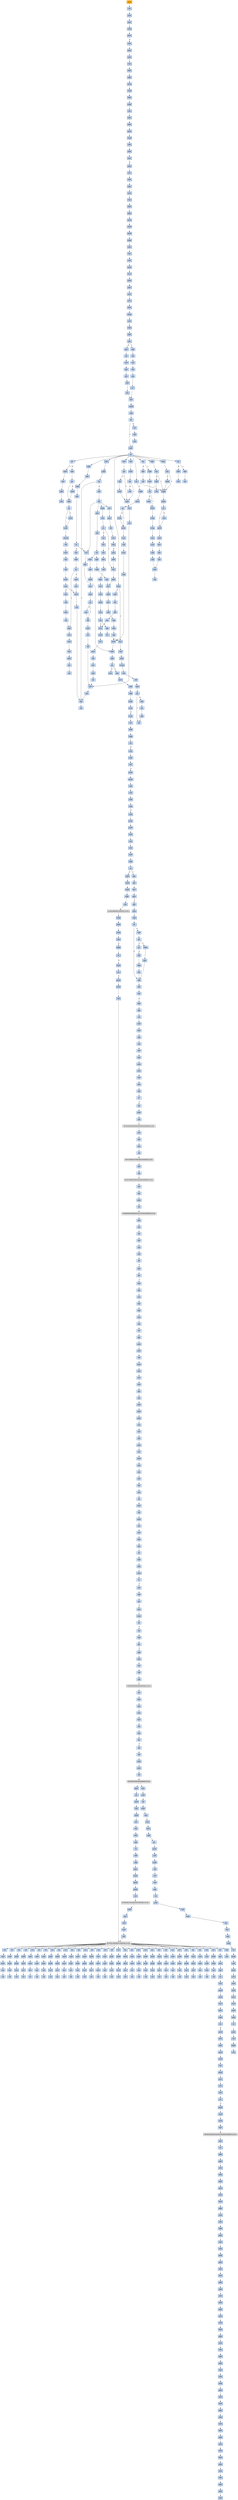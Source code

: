 strict digraph G {
	graph [bgcolor=transparent,
		name=G
	];
	node [color=lightsteelblue,
		fillcolor=lightsteelblue,
		shape=rectangle,
		style=filled
	];
	a0x0046157apusha_	[color=lightgrey,
		fillcolor=orange,
		label=pusha];
	a0x0046157bcall_0x00461589	[label=call];
	a0x0046157apusha_ -> a0x0046157bcall_0x00461589	[color="#000000"];
	a0x00461589xorl_ecx_ecx	[label=xorl];
	a0x0046157bcall_0x00461589 -> a0x00461589xorl_ecx_ecx	[color="#000000"];
	a0x0046158bpopl_esi	[label=popl];
	a0x00461589xorl_ecx_ecx -> a0x0046158bpopl_esi	[color="#000000"];
	a0x0046158cxchgl_ecx_esi_	[label=xchgl];
	a0x0046158bpopl_esi -> a0x0046158cxchgl_ecx_esi_	[color="#000000"];
	a0x0046158ejecxz_0x00461584	[label=jecxz];
	a0x0046158cxchgl_ecx_esi_ -> a0x0046158ejecxz_0x00461584	[color="#000000"];
	a0x00461590subl_ecx_esi	[label=subl];
	a0x0046158ejecxz_0x00461584 -> a0x00461590subl_ecx_esi	[color="#000000",
		label=F];
	a0x00461592movl_esi_ebx	[label=movl];
	a0x00461590subl_ecx_esi -> a0x00461592movl_esi_ebx	[color="#000000"];
	a0x00461594lodsl_ds_esi__eax	[label=lodsl];
	a0x00461592movl_esi_ebx -> a0x00461594lodsl_ds_esi__eax	[color="#000000"];
	a0x00461595subl_eax_ebx	[label=subl];
	a0x00461594lodsl_ds_esi__eax -> a0x00461595subl_eax_ebx	[color="#000000"];
	a0x00461597lodsl_ds_esi__eax	[label=lodsl];
	a0x00461595subl_eax_ebx -> a0x00461597lodsl_ds_esi__eax	[color="#000000"];
	a0x00461598addl_ebx_eax	[label=addl];
	a0x00461597lodsl_ds_esi__eax -> a0x00461598addl_ebx_eax	[color="#000000"];
	a0x0046159apushl_eax	[label=pushl];
	a0x00461598addl_ebx_eax -> a0x0046159apushl_eax	[color="#000000"];
	a0x0046159bxchgl_eax_edi	[label=xchgl];
	a0x0046159apushl_eax -> a0x0046159bxchgl_eax_edi	[color="#000000"];
	a0x0046159clodsl_ds_esi__eax	[label=lodsl];
	a0x0046159bxchgl_eax_edi -> a0x0046159clodsl_ds_esi__eax	[color="#000000"];
	a0x0046159dxchgl_eax_ecx	[label=xchgl];
	a0x0046159clodsl_ds_esi__eax -> a0x0046159dxchgl_eax_ecx	[color="#000000"];
	a0x0046159erepz_movsl_ds_esi__es_edi_	[label=repz];
	a0x0046159dxchgl_eax_ecx -> a0x0046159erepz_movsl_ds_esi__es_edi_	[color="#000000"];
	a0x004615a0popl_esi	[label=popl];
	a0x0046159erepz_movsl_ds_esi__es_edi_ -> a0x004615a0popl_esi	[color="#000000"];
	a0x004615a1lodsl_ds_esi__eax	[label=lodsl];
	a0x004615a0popl_esi -> a0x004615a1lodsl_ds_esi__eax	[color="#000000"];
	a0x004615a2pushl_esi	[label=pushl];
	a0x004615a1lodsl_ds_esi__eax -> a0x004615a2pushl_esi	[color="#000000"];
	a0x004615a3xchgl_eax_ecx	[label=xchgl];
	a0x004615a2pushl_esi -> a0x004615a3xchgl_eax_ecx	[color="#000000"];
	a0x004615a4addl_ebx_esi_	[label=addl];
	a0x004615a3xchgl_eax_ecx -> a0x004615a4addl_ebx_esi_	[color="#000000"];
	a0x004615a6lodsl_ds_esi__eax	[label=lodsl];
	a0x004615a4addl_ebx_esi_ -> a0x004615a6lodsl_ds_esi__eax	[color="#000000"];
	a0x004615a7loop_0x004615a4	[label=loop];
	a0x004615a6lodsl_ds_esi__eax -> a0x004615a7loop_0x004615a4	[color="#000000"];
	a0x004615a9lodsl_ds_esi__eax	[label=lodsl];
	a0x004615a7loop_0x004615a4 -> a0x004615a9lodsl_ds_esi__eax	[color="#000000",
		label=F];
	a0x004615aaleal_0x10esi__ebp	[label=leal];
	a0x004615a9lodsl_ds_esi__eax -> a0x004615aaleal_0x10esi__ebp	[color="#000000"];
	a0x004615adaddl_ebx_ebp_	[label=addl];
	a0x004615aaleal_0x10esi__ebp -> a0x004615adaddl_ebx_ebp_	[color="#000000"];
	a0x004615b0leal_0x1cebp__edi	[label=leal];
	a0x004615adaddl_ebx_ebp_ -> a0x004615b0leal_0x1cebp__edi	[color="#000000"];
	a0x004615b3movb_0x1cUINT8_ch	[label=movb];
	a0x004615b0leal_0x1cebp__edi -> a0x004615b3movb_0x1cUINT8_ch	[color="#000000"];
	a0x004615b5repz_stosl_eax_es_edi_	[label=repz];
	a0x004615b3movb_0x1cUINT8_ch -> a0x004615b5repz_stosl_eax_es_edi_	[color="#000000"];
	a0x004615b7popl_esi	[label=popl];
	a0x004615b5repz_stosl_eax_es_edi_ -> a0x004615b7popl_esi	[color="#000000"];
	a0x004615b8lodsl_ds_esi__eax	[label=lodsl];
	a0x004615b7popl_esi -> a0x004615b8lodsl_ds_esi__eax	[color="#000000"];
	a0x004615b9pushl_ebx	[label=pushl];
	a0x004615b8lodsl_ds_esi__eax -> a0x004615b9pushl_ebx	[color="#000000"];
	a0x004615bapushl_eax	[label=pushl];
	a0x004615b9pushl_ebx -> a0x004615bapushl_eax	[color="#000000"];
	a0x004615bbpushl_ecx	[label=pushl];
	a0x004615bapushl_eax -> a0x004615bbpushl_ecx	[color="#000000"];
	a0x004615bcxchgl_eax_edi	[label=xchgl];
	a0x004615bbpushl_ecx -> a0x004615bcxchgl_eax_edi	[color="#000000"];
	a0x004615bdpopl_eax	[label=popl];
	a0x004615bcxchgl_eax_edi -> a0x004615bdpopl_eax	[color="#000000"];
	a0x004615beleal_0x5cebpeax4__edx	[label=leal];
	a0x004615bdpopl_eax -> a0x004615beleal_0x5cebpeax4__edx	[color="#000000"];
	a0x004615c2call_esi_	[label=call];
	a0x004615beleal_0x5cebpeax4__edx -> a0x004615c2call_esi_	[color="#000000"];
	a0x004617a8pushl_eax	[label=pushl];
	a0x004615c2call_esi_ -> a0x004617a8pushl_eax	[color="#000000"];
	a0x004617a9movl_0x8ebp__eax	[label=movl];
	a0x004617a8pushl_eax -> a0x004617a9movl_0x8ebp__eax	[color="#000000"];
	a0x004617acpushl_edx	[label=pushl];
	a0x004617a9movl_0x8ebp__eax -> a0x004617acpushl_edx	[color="#000000"];
	a0x004617adshrl_0xbUINT8_eax	[label=shrl];
	a0x004617acpushl_edx -> a0x004617adshrl_0xbUINT8_eax	[color="#000000"];
	a0x004617b0mull_edx__eax	[label=mull];
	a0x004617adshrl_0xbUINT8_eax -> a0x004617b0mull_edx__eax	[color="#000000"];
	a0x004617b2movl_ebp__edx	[label=movl];
	a0x004617b0mull_edx__eax -> a0x004617b2movl_ebp__edx	[color="#000000"];
	a0x004617b5movl_edx__edx	[label=movl];
	a0x004617b2movl_ebp__edx -> a0x004617b5movl_edx__edx	[color="#000000"];
	a0x004617b7bswap_edx	[label=bswap];
	a0x004617b5movl_edx__edx -> a0x004617b7bswap_edx	[color="#000000"];
	a0x004617b9subl_0x4ebp__edx	[label=subl];
	a0x004617b7bswap_edx -> a0x004617b9subl_0x4ebp__edx	[color="#000000"];
	a0x004617bccmpl_edx_eax	[label=cmpl];
	a0x004617b9subl_0x4ebp__edx -> a0x004617bccmpl_edx_eax	[color="#000000"];
	a0x004617bepopl_edx	[label=popl];
	a0x004617bccmpl_edx_eax -> a0x004617bepopl_edx	[color="#000000"];
	a0x004617bfjbe_0x004617d1	[label=jbe];
	a0x004617bepopl_edx -> a0x004617bfjbe_0x004617d1	[color="#000000"];
	a0x004617c1movl_eax_0x8ebp_	[label=movl];
	a0x004617bfjbe_0x004617d1 -> a0x004617c1movl_eax_0x8ebp_	[color="#000000",
		label=F];
	a0x004617d1addl_eax_0x4ebp_	[label=addl];
	a0x004617bfjbe_0x004617d1 -> a0x004617d1addl_eax_0x4ebp_	[color="#000000",
		label=T];
	a0x004617c4xorl_eax_eax	[label=xorl];
	a0x004617c1movl_eax_0x8ebp_ -> a0x004617c4xorl_eax_eax	[color="#000000"];
	a0x004617c6movb_0x8UINT8_ah	[label=movb];
	a0x004617c4xorl_eax_eax -> a0x004617c6movb_0x8UINT8_ah	[color="#000000"];
	a0x004617c8subl_edx__eax	[label=subl];
	a0x004617c6movb_0x8UINT8_ah -> a0x004617c8subl_edx__eax	[color="#000000"];
	a0x004617cashrl_0x5UINT8_eax	[label=shrl];
	a0x004617c8subl_edx__eax -> a0x004617cashrl_0x5UINT8_eax	[color="#000000"];
	a0x004617cdaddl_eax_edx_	[label=addl];
	a0x004617cashrl_0x5UINT8_eax -> a0x004617cdaddl_eax_edx_	[color="#000000"];
	a0x004617cfjmp_0x004617df	[label=jmp];
	a0x004617cdaddl_eax_edx_ -> a0x004617cfjmp_0x004617df	[color="#000000"];
	a0x004617dfpopl_eax	[label=popl];
	a0x004617cfjmp_0x004617df -> a0x004617dfpopl_eax	[color="#000000"];
	a0x004617e0pushfl_	[label=pushfl];
	a0x004617dfpopl_eax -> a0x004617e0pushfl_	[color="#000000"];
	a0x004617e1cmpb_0x0UINT8_0xbebp_	[label=cmpb];
	a0x004617e0pushfl_ -> a0x004617e1cmpb_0x0UINT8_0xbebp_	[color="#000000"];
	a0x004617e5jne_0x004617f2	[label=jne];
	a0x004617e1cmpb_0x0UINT8_0xbebp_ -> a0x004617e5jne_0x004617f2	[color="#000000"];
	a0x004617f2popfl_	[label=popfl];
	a0x004617e5jne_0x004617f2 -> a0x004617f2popfl_	[color="#000000",
		label=T];
	a0x004617e7incl_ebp_	[label=incl];
	a0x004617e5jne_0x004617f2 -> a0x004617e7incl_ebp_	[color="#000000",
		label=F];
	a0x004617f3ret	[label=ret];
	a0x004617f2popfl_ -> a0x004617f3ret	[color="#000000"];
	a0x004615c4jb_0x0046161d	[label=jb];
	a0x004617f3ret -> a0x004615c4jb_0x0046161d	[color="#000000"];
	a0x004617fcadcl_eax_eax	[label=adcl];
	a0x004617f3ret -> a0x004617fcadcl_eax_eax	[color="#000000"];
	a0x00461626jae_0x00461674	[label=jae];
	a0x004617f3ret -> a0x00461626jae_0x00461674	[color="#000000"];
	a0x00461809leal_0x4edx__edx	[label=leal];
	a0x004617f3ret -> a0x00461809leal_0x4edx__edx	[color="#000000"];
	a0x00461602popl_edx	[label=popl];
	a0x004617f3ret -> a0x00461602popl_edx	[color="#000000"];
	a0x0046162cjb_0x00461647	[label=jb];
	a0x004617f3ret -> a0x0046162cjb_0x00461647	[color="#000000"];
	a0x00461632jb_0x0046165d	[label=jb];
	a0x004617f3ret -> a0x00461632jb_0x0046165d	[color="#000000"];
	a0x0046164cxchgl_ebx_0x10ebp_	[label=xchgl];
	a0x004617f3ret -> a0x0046164cxchgl_ebx_0x10ebp_	[color="#000000"];
	a0x00461812movb_0x9UINT8_al	[label=movb];
	a0x004617f3ret -> a0x00461812movb_0x9UINT8_al	[color="#000000"];
	a0x004616e9loop_0x004616cb	[label=loop];
	a0x004617f3ret -> a0x004616e9loop_0x004616cb	[color="#000000"];
	a0x00461655xchgl_ebx_0x14ebp_	[label=xchgl];
	a0x004617f3ret -> a0x00461655xchgl_ebx_0x14ebp_	[color="#000000"];
	a0x004615c6subb_0x3UINT8_al	[label=subb];
	a0x004615c4jb_0x0046161d -> a0x004615c6subb_0x3UINT8_al	[color="#000000",
		label=F];
	a0x0046161dmovb_0x30UINT8_cl	[label=movb];
	a0x004615c4jb_0x0046161d -> a0x0046161dmovb_0x30UINT8_cl	[color="#000000",
		label=T];
	a0x004615c8jae_0x004615cc	[label=jae];
	a0x004615c6subb_0x3UINT8_al -> a0x004615c8jae_0x004615cc	[color="#000000"];
	a0x004615camovb_0x0UINT8_al	[label=movb];
	a0x004615c8jae_0x004615cc -> a0x004615camovb_0x0UINT8_al	[color="#000000",
		label=F];
	a0x004615cccmpb_0x7UINT8_al	[label=cmpb];
	a0x004615c8jae_0x004615cc -> a0x004615cccmpb_0x7UINT8_al	[color="#000000",
		label=T];
	a0x004615camovb_0x0UINT8_al -> a0x004615cccmpb_0x7UINT8_al	[color="#000000"];
	a0x004615cejb_0x004615d2	[label=jb];
	a0x004615cccmpb_0x7UINT8_al -> a0x004615cejb_0x004615d2	[color="#000000"];
	a0x004615d2pushl_eax	[label=pushl];
	a0x004615cejb_0x004615d2 -> a0x004615d2pushl_eax	[color="#000000",
		label=T];
	a0x004615d0subb_0x3UINT8_al	[label=subb];
	a0x004615cejb_0x004615d2 -> a0x004615d0subb_0x3UINT8_al	[color="#000000",
		label=F];
	a0x004615d3movzbl__1edi__ebx	[label=movzbl];
	a0x004615d2pushl_eax -> a0x004615d3movzbl__1edi__ebx	[color="#000000"];
	a0x004615d7shll_0x3UINT8_ebx	[label=shll];
	a0x004615d3movzbl__1edi__ebx -> a0x004615d7shll_0x3UINT8_ebx	[color="#000000"];
	a0x004615damovb_0x0UINT8_bl	[label=movb];
	a0x004615d7shll_0x3UINT8_ebx -> a0x004615damovb_0x0UINT8_bl	[color="#000000"];
	a0x004615dcleal_ebxebx2__ebx	[label=leal];
	a0x004615damovb_0x0UINT8_bl -> a0x004615dcleal_ebxebx2__ebx	[color="#000000"];
	a0x004615dfleal_0x100cebpebx4__ebx	[label=leal];
	a0x004615dcleal_ebxebx2__ebx -> a0x004615dfleal_0x100cebpebx4__ebx	[color="#000000"];
	a0x004615e6movb_0x1UINT8_al	[label=movb];
	a0x004615dfleal_0x100cebpebx4__ebx -> a0x004615e6movb_0x1UINT8_al	[color="#000000"];
	a0x004615e8jecxz_0x00461613	[label=jecxz];
	a0x004615e6movb_0x1UINT8_al -> a0x004615e8jecxz_0x00461613	[color="#000000"];
	a0x00461613movb_0x1UINT8_ch	[label=movb];
	a0x004615e8jecxz_0x00461613 -> a0x00461613movb_0x1UINT8_ch	[color="#000000",
		label=T];
	a0x004615eamovl_edi_edx	[label=movl];
	a0x004615e8jecxz_0x00461613 -> a0x004615eamovl_edi_edx	[color="#000000",
		label=F];
	a0x00461615call_0x8esi_	[label=call];
	a0x00461613movb_0x1UINT8_ch -> a0x00461615call_0x8esi_	[color="#000000"];
	a0x004617f7leal_ebxeax4__edx	[label=leal];
	a0x00461615call_0x8esi_ -> a0x004617f7leal_ebxeax4__edx	[color="#000000"];
	a0x004617facall_esi_	[label=call];
	a0x004617f7leal_ebxeax4__edx -> a0x004617facall_esi_	[color="#000000"];
	a0x004617fecmpl_ecx_eax	[label=cmpl];
	a0x004617fcadcl_eax_eax -> a0x004617fecmpl_ecx_eax	[color="#000000"];
	a0x00461800jb_0x004617f7	[label=jb];
	a0x004617fecmpl_ecx_eax -> a0x00461800jb_0x004617f7	[color="#000000"];
	a0x00461800jb_0x004617f7 -> a0x004617f7leal_ebxeax4__edx	[color="#000000",
		label=T];
	a0x00461802subl_ecx_eax	[label=subl];
	a0x00461800jb_0x004617f7 -> a0x00461802subl_ecx_eax	[color="#000000",
		label=F];
	a0x004617d4subl_eax_0x8ebp_	[label=subl];
	a0x004617d1addl_eax_0x4ebp_ -> a0x004617d4subl_eax_0x8ebp_	[color="#000000"];
	a0x004617d7movl_edx__eax	[label=movl];
	a0x004617d4subl_eax_0x8ebp_ -> a0x004617d7movl_edx__eax	[color="#000000"];
	a0x004617d9shrl_0x5UINT8_eax	[label=shrl];
	a0x004617d7movl_edx__eax -> a0x004617d9shrl_0x5UINT8_eax	[color="#000000"];
	a0x004617dcsubl_eax_edx_	[label=subl];
	a0x004617d9shrl_0x5UINT8_eax -> a0x004617dcsubl_eax_edx_	[color="#000000"];
	a0x004617destc_	[label=stc];
	a0x004617dcsubl_eax_edx_ -> a0x004617destc_	[color="#000000"];
	a0x004617destc_ -> a0x004617dfpopl_eax	[color="#000000"];
	a0x004617eashll_0x8UINT8_0x4ebp_	[label=shll];
	a0x004617e7incl_ebp_ -> a0x004617eashll_0x8UINT8_0x4ebp_	[color="#000000"];
	a0x004617eeshll_0x8UINT8_0x8ebp_	[label=shll];
	a0x004617eashll_0x8UINT8_0x4ebp_ -> a0x004617eeshll_0x8UINT8_0x8ebp_	[color="#000000"];
	a0x004617eeshll_0x8UINT8_0x8ebp_ -> a0x004617f2popfl_	[color="#000000"];
	a0x00461804ret	[label=ret];
	a0x00461802subl_ecx_eax -> a0x00461804ret	[color="#000000"];
	a0x00461618xorl_ecx_ecx	[label=xorl];
	a0x00461804ret -> a0x00461618xorl_ecx_ecx	[color="#000000"];
	a0x00461822popl_ebx	[label=popl];
	a0x00461804ret -> a0x00461822popl_ebx	[color="#000000"];
	a0x004616a8cmpb_0x4UINT8_al	[label=cmpb];
	a0x00461804ret -> a0x004616a8cmpb_0x4UINT8_al	[color="#000000"];
	a0x00461701xorl_edx_edx	[label=xorl];
	a0x00461804ret -> a0x00461701xorl_edx_edx	[color="#000000"];
	a0x0046161ajmp_0x1cesi_	[label=jmp];
	a0x00461618xorl_ecx_ecx -> a0x0046161ajmp_0x1cesi_	[color="#000000"];
	a0x0046171dstosb_al_es_edi_	[label=stosb];
	a0x0046161ajmp_0x1cesi_ -> a0x0046171dstosb_al_es_edi_	[color="#000000"];
	a0x0046171ecmpl_0x24esi__edi	[label=cmpl];
	a0x0046171dstosb_al_es_edi_ -> a0x0046171ecmpl_0x24esi__edi	[color="#000000"];
	a0x00461721jae_0x00461726	[label=jae];
	a0x0046171ecmpl_0x24esi__edi -> a0x00461721jae_0x00461726	[color="#000000"];
	a0x00461723jmp_0x20esi_	[label=jmp];
	a0x00461721jae_0x00461726 -> a0x00461723jmp_0x20esi_	[color="#000000",
		label=F];
	a0x00461726popl_eax	[label=popl];
	a0x00461721jae_0x00461726 -> a0x00461726popl_eax	[color="#000000",
		label=T];
	a0x0046161fmovl_0xcebp__ebx	[label=movl];
	a0x0046161dmovb_0x30UINT8_cl -> a0x0046161fmovl_0xcebp__ebx	[color="#000000"];
	a0x00461622addl_ecx_edx	[label=addl];
	a0x0046161fmovl_0xcebp__ebx -> a0x00461622addl_ecx_edx	[color="#000000"];
	a0x00461624call_esi_	[label=call];
	a0x00461622addl_ecx_edx -> a0x00461624call_esi_	[color="#000000"];
	a0x00461674cmpb_0x7UINT8_al	[label=cmpb];
	a0x00461626jae_0x00461674 -> a0x00461674cmpb_0x7UINT8_al	[color="#000000",
		label=T];
	a0x00461628addl_ecx_edx	[label=addl];
	a0x00461626jae_0x00461674 -> a0x00461628addl_ecx_edx	[color="#000000",
		label=F];
	a0x00461676movb_0x7UINT8_al	[label=movb];
	a0x00461674cmpb_0x7UINT8_al -> a0x00461676movb_0x7UINT8_al	[color="#000000"];
	a0x00461678jb_0x0046167c	[label=jb];
	a0x00461676movb_0x7UINT8_al -> a0x00461678jb_0x0046167c	[color="#000000"];
	a0x0046167cpushl_eax	[label=pushl];
	a0x00461678jb_0x0046167c -> a0x0046167cpushl_eax	[color="#000000",
		label=T];
	a0x0046167amovb_0xaUINT8_al	[label=movb];
	a0x00461678jb_0x0046167c -> a0x0046167amovb_0xaUINT8_al	[color="#000000",
		label=F];
	a0x0046167dxchgl_ebx_0x10ebp_	[label=xchgl];
	a0x0046167cpushl_eax -> a0x0046167dxchgl_ebx_0x10ebp_	[color="#000000"];
	a0x00461680xchgl_ebx_0x14ebp_	[label=xchgl];
	a0x0046167dxchgl_ebx_0x10ebp_ -> a0x00461680xchgl_ebx_0x14ebp_	[color="#000000"];
	a0x00461683movl_ebx_0x18ebp_	[label=movl];
	a0x00461680xchgl_ebx_0x14ebp_ -> a0x00461683movl_ebx_0x18ebp_	[color="#000000"];
	a0x00461686movl_ebp_edx	[label=movl];
	a0x00461683movl_ebx_0x18ebp_ -> a0x00461686movl_ebp_edx	[color="#000000"];
	a0x00461688addl_0x3cesi__edx	[label=addl];
	a0x00461686movl_ebp_edx -> a0x00461688addl_0x3cesi__edx	[color="#000000"];
	a0x0046168bcall_0xcesi_	[label=call];
	a0x00461688addl_0x3cesi__edx -> a0x0046168bcall_0xcesi_	[color="#000000"];
	a0x00461805movb_0x8UINT8_cl	[label=movb];
	a0x0046168bcall_0xcesi_ -> a0x00461805movb_0x8UINT8_cl	[color="#000000"];
	a0x00461807call_esi_	[label=call];
	a0x00461805movb_0x8UINT8_cl -> a0x00461807call_esi_	[color="#000000"];
	a0x0046180cmovb_0x1UINT8_al	[label=movb];
	a0x00461809leal_0x4edx__edx -> a0x0046180cmovb_0x1UINT8_al	[color="#000000"];
	a0x0046180ejae_0x0046181b	[label=jae];
	a0x0046180cmovb_0x1UINT8_al -> a0x0046180ejae_0x0046181b	[color="#000000"];
	a0x0046181bpushl_eax	[label=pushl];
	a0x0046180ejae_0x0046181b -> a0x0046181bpushl_eax	[color="#000000",
		label=T];
	a0x00461810call_esi_	[label=call];
	a0x0046180ejae_0x0046181b -> a0x00461810call_esi_	[color="#000000",
		label=F];
	a0x0046181cleal_edxeax4__ebx	[label=leal];
	a0x0046181bpushl_eax -> a0x0046181cleal_edxeax4__ebx	[color="#000000"];
	a0x0046181fcall_0x4esi_	[label=call];
	a0x0046181cleal_edxeax4__ebx -> a0x0046181fcall_0x4esi_	[color="#000000"];
	a0x004617f4xorl_eax_eax	[label=xorl];
	a0x0046181fcall_0x4esi_ -> a0x004617f4xorl_eax_eax	[color="#000000"];
	a0x004617f6incl_eax	[label=incl];
	a0x004617f4xorl_eax_eax -> a0x004617f6incl_eax	[color="#000000"];
	a0x004617f6incl_eax -> a0x004617f7leal_ebxeax4__edx	[color="#000000"];
	a0x00461823addl_ebx_eax	[label=addl];
	a0x00461822popl_ebx -> a0x00461823addl_ebx_eax	[color="#000000"];
	a0x00461825ret	[label=ret];
	a0x00461823addl_ebx_eax -> a0x00461825ret	[color="#000000"];
	a0x0046168epushl_0x3UINT8	[label=pushl];
	a0x00461825ret -> a0x0046168epushl_0x3UINT8	[color="#000000"];
	a0x0046166fpopl_ebx	[label=popl];
	a0x00461825ret -> a0x0046166fpopl_ebx	[color="#000000"];
	a0x00461690popl_ecx	[label=popl];
	a0x0046168epushl_0x3UINT8 -> a0x00461690popl_ecx	[color="#000000"];
	a0x00461691pushl_eax	[label=pushl];
	a0x00461690popl_ecx -> a0x00461691pushl_eax	[color="#000000"];
	a0x00461692decl_eax	[label=decl];
	a0x00461691pushl_eax -> a0x00461692decl_eax	[color="#000000"];
	a0x00461693cmpl_ecx_eax	[label=cmpl];
	a0x00461692decl_eax -> a0x00461693cmpl_ecx_eax	[color="#000000"];
	a0x00461695jb_0x00461699	[label=jb];
	a0x00461693cmpl_ecx_eax -> a0x00461695jb_0x00461699	[color="#000000"];
	a0x00461699shll_0x6UINT8_eax	[label=shll];
	a0x00461695jb_0x00461699 -> a0x00461699shll_0x6UINT8_eax	[color="#000000",
		label=T];
	a0x00461697movl_ecx_eax	[label=movl];
	a0x00461695jb_0x00461699 -> a0x00461697movl_ecx_eax	[color="#000000",
		label=F];
	a0x0046169cmovb_0x40UINT8_cl	[label=movb];
	a0x00461699shll_0x6UINT8_eax -> a0x0046169cmovb_0x40UINT8_cl	[color="#000000"];
	a0x0046169eleal_0x37cebpeax4__ebx	[label=leal];
	a0x0046169cmovb_0x40UINT8_cl -> a0x0046169eleal_0x37cebpeax4__ebx	[color="#000000"];
	a0x004616a5call_0x4esi_	[label=call];
	a0x0046169eleal_0x37cebpeax4__ebx -> a0x004616a5call_0x4esi_	[color="#000000"];
	a0x004616a5call_0x4esi_ -> a0x004617f4xorl_eax_eax	[color="#000000"];
	a0x004616aamovl_eax_ebx	[label=movl];
	a0x004616a8cmpb_0x4UINT8_al -> a0x004616aamovl_eax_ebx	[color="#000000"];
	a0x004616acjb_0x0046170d	[label=jb];
	a0x004616aamovl_eax_ebx -> a0x004616acjb_0x0046170d	[color="#000000"];
	a0x004616aexorl_ebx_ebx	[label=xorl];
	a0x004616acjb_0x0046170d -> a0x004616aexorl_ebx_ebx	[color="#000000",
		label=F];
	a0x0046170dincl_ebx	[label=incl];
	a0x004616acjb_0x0046170d -> a0x0046170dincl_ebx	[color="#000000",
		label=T];
	a0x004616b0shrl_eax	[label=shrl];
	a0x004616aexorl_ebx_ebx -> a0x004616b0shrl_eax	[color="#000000"];
	a0x004616b2adcl_ebx_ebx	[label=adcl];
	a0x004616b0shrl_eax -> a0x004616b2adcl_ebx_ebx	[color="#000000"];
	a0x004616b4decl_eax	[label=decl];
	a0x004616b2adcl_ebx_ebx -> a0x004616b4decl_eax	[color="#000000"];
	a0x004616b5incl_ebx	[label=incl];
	a0x004616b4decl_eax -> a0x004616b5incl_ebx	[color="#000000"];
	a0x004616b6xchgl_eax_ecx	[label=xchgl];
	a0x004616b5incl_ebx -> a0x004616b6xchgl_eax_ecx	[color="#000000"];
	a0x004616b7incl_ebx	[label=incl];
	a0x004616b6xchgl_eax_ecx -> a0x004616b7incl_ebx	[color="#000000"];
	a0x004616b8shll_cl_ebx	[label=shll];
	a0x004616b7incl_ebx -> a0x004616b8shll_cl_ebx	[color="#000000"];
	a0x004616bacmpb_0x5UINT8_cl	[label=cmpb];
	a0x004616b8shll_cl_ebx -> a0x004616bacmpb_0x5UINT8_cl	[color="#000000"];
	a0x004616bdleal_0x17cebpebx4__edx	[label=leal];
	a0x004616bacmpb_0x5UINT8_cl -> a0x004616bdleal_0x17cebpebx4__edx	[color="#000000"];
	a0x004616c4jbe_0x004616f4	[label=jbe];
	a0x004616bdleal_0x17cebpebx4__edx -> a0x004616c4jbe_0x004616f4	[color="#000000"];
	a0x004616f4xorl_eax_eax	[label=xorl];
	a0x004616c4jbe_0x004616f4 -> a0x004616f4xorl_eax_eax	[color="#000000",
		label=T];
	a0x004616c6subb_0x4UINT8_cl	[label=subb];
	a0x004616c4jbe_0x004616f4 -> a0x004616c6subb_0x4UINT8_cl	[color="#000000",
		label=F];
	a0x004616f6pushl_ebx	[label=pushl];
	a0x004616f4xorl_eax_eax -> a0x004616f6pushl_ebx	[color="#000000"];
	a0x004616f7incl_eax	[label=incl];
	a0x004616f6pushl_ebx -> a0x004616f7incl_eax	[color="#000000"];
	a0x004616f8pushl_ecx	[label=pushl];
	a0x004616f7incl_eax -> a0x004616f8pushl_ecx	[color="#000000"];
	a0x004616f9shll_cl_eax	[label=shll];
	a0x004616f8pushl_ecx -> a0x004616f9shll_cl_eax	[color="#000000"];
	a0x004616fbmovl_edx_ebx	[label=movl];
	a0x004616f9shll_cl_eax -> a0x004616fbmovl_edx_ebx	[color="#000000"];
	a0x004616fdxchgl_eax_ecx	[label=xchgl];
	a0x004616fbmovl_edx_ebx -> a0x004616fdxchgl_eax_ecx	[color="#000000"];
	a0x004616fecall_0x4esi_	[label=call];
	a0x004616fdxchgl_eax_ecx -> a0x004616fecall_0x4esi_	[color="#000000"];
	a0x004616fecall_0x4esi_ -> a0x004617f4xorl_eax_eax	[color="#000000"];
	a0x00461703popl_ecx	[label=popl];
	a0x00461701xorl_edx_edx -> a0x00461703popl_ecx	[color="#000000"];
	a0x00461704shrl_eax	[label=shrl];
	a0x00461703popl_ecx -> a0x00461704shrl_eax	[color="#000000"];
	a0x00461706adcl_edx_edx	[label=adcl];
	a0x00461704shrl_eax -> a0x00461706adcl_edx_edx	[color="#000000"];
	a0x00461708loop_0x00461704	[label=loop];
	a0x00461706adcl_edx_edx -> a0x00461708loop_0x00461704	[color="#000000"];
	a0x0046170apopl_ebx	[label=popl];
	a0x00461708loop_0x00461704 -> a0x0046170apopl_ebx	[color="#000000",
		label=F];
	a0x0046170baddl_edx_ebx	[label=addl];
	a0x0046170apopl_ebx -> a0x0046170baddl_edx_ebx	[color="#000000"];
	a0x0046170baddl_edx_ebx -> a0x0046170dincl_ebx	[color="#000000"];
	a0x0046170epopl_ecx	[label=popl];
	a0x0046170dincl_ebx -> a0x0046170epopl_ecx	[color="#000000"];
	a0x0046170fmovl_ebx_0xcebp_	[label=movl];
	a0x0046170epopl_ecx -> a0x0046170fmovl_ebx_0xcebp_	[color="#000000"];
	a0x00461712pushl_esi	[label=pushl];
	a0x0046170fmovl_ebx_0xcebp_ -> a0x00461712pushl_esi	[color="#000000"];
	a0x00461713movl_edi_esi	[label=movl];
	a0x00461712pushl_esi -> a0x00461713movl_edi_esi	[color="#000000"];
	a0x00461715subl_ebx_esi	[label=subl];
	a0x00461713movl_edi_esi -> a0x00461715subl_ebx_esi	[color="#000000"];
	a0x00461717repz_movsb_ds_esi__es_edi_	[label=repz];
	a0x00461715subl_ebx_esi -> a0x00461717repz_movsb_ds_esi__es_edi_	[color="#000000"];
	a0x00461719lodsb_ds_esi__al	[label=lodsb];
	a0x00461717repz_movsb_ds_esi__es_edi_ -> a0x00461719lodsb_ds_esi__al	[color="#000000"];
	a0x0046171apopl_esi	[label=popl];
	a0x00461719lodsb_ds_esi__al -> a0x0046171apopl_esi	[color="#000000"];
	a0x0046171bmovb_0xffffff80UINT8_cl	[label=movb];
	a0x0046171apopl_esi -> a0x0046171bmovb_0xffffff80UINT8_cl	[color="#000000"];
	a0x0046171bmovb_0xffffff80UINT8_cl -> a0x0046171dstosb_al_es_edi_	[color="#000000"];
	a0x004615ecsubl_0xcebp__edx	[label=subl];
	a0x004615eamovl_edi_edx -> a0x004615ecsubl_0xcebp__edx	[color="#000000"];
	a0x004615efmovb_edx__ch	[label=movb];
	a0x004615ecsubl_0xcebp__edx -> a0x004615efmovb_edx__ch	[color="#000000"];
	a0x004615f1xorl_edx_edx	[label=xorl];
	a0x004615efmovb_edx__ch -> a0x004615f1xorl_edx_edx	[color="#000000"];
	a0x004615f3testb_ch_cl	[label=testb];
	a0x004615f1xorl_edx_edx -> a0x004615f3testb_ch_cl	[color="#000000"];
	a0x004615f5setne_dh	[label=setne];
	a0x004615f3testb_ch_cl -> a0x004615f5setne_dh	[color="#000000"];
	a0x004615f8pushl_edx	[label=pushl];
	a0x004615f5setne_dh -> a0x004615f8pushl_edx	[color="#000000"];
	a0x004615f9incb_dh	[label=incb];
	a0x004615f8pushl_edx -> a0x004615f9incb_dh	[color="#000000"];
	a0x004615fbmovb_al_dl	[label=movb];
	a0x004615f9incb_dh -> a0x004615fbmovb_al_dl	[color="#000000"];
	a0x004615fdleal_ebxedx4__edx	[label=leal];
	a0x004615fbmovb_al_dl -> a0x004615fdleal_ebxedx4__edx	[color="#000000"];
	a0x00461600call_esi_	[label=call];
	a0x004615fdleal_ebxedx4__edx -> a0x00461600call_esi_	[color="#000000"];
	a0x00461603lahf_	[label=lahf];
	a0x00461602popl_edx -> a0x00461603lahf_	[color="#000000"];
	a0x00461604adcb_al_al	[label=adcb];
	a0x00461603lahf_ -> a0x00461604adcb_al_al	[color="#000000"];
	a0x00461606shrb_cl	[label=shrb];
	a0x00461604adcb_al_al -> a0x00461606shrb_cl	[color="#000000"];
	a0x00461608je_0x00461618	[label=je];
	a0x00461606shrb_cl -> a0x00461608je_0x00461618	[color="#000000"];
	a0x00461608je_0x00461618 -> a0x00461618xorl_ecx_ecx	[color="#000000",
		label=T];
	a0x0046160asahf_	[label=sahf];
	a0x00461608je_0x00461618 -> a0x0046160asahf_	[color="#000000",
		label=F];
	a0x0046160bsbbb_dl_dh	[label=sbbb];
	a0x0046160asahf_ -> a0x0046160bsbbb_dl_dh	[color="#000000"];
	a0x0046160dje_0x004615f3	[label=je];
	a0x0046160bsbbb_dl_dh -> a0x0046160dje_0x004615f3	[color="#000000"];
	a0x0046160dje_0x004615f3 -> a0x004615f3testb_ch_cl	[color="#000000",
		label=T];
	a0x0046160fmovb_0x0UINT8_ah	[label=movb];
	a0x0046160dje_0x004615f3 -> a0x0046160fmovb_0x0UINT8_ah	[color="#000000",
		label=F];
	a0x00461611xorl_ecx_ecx	[label=xorl];
	a0x0046160fmovb_0x0UINT8_ah -> a0x00461611xorl_ecx_ecx	[color="#000000"];
	a0x00461611xorl_ecx_ecx -> a0x00461613movb_0x1UINT8_ch	[color="#000000"];
	a0x0046162acall_esi_	[label=call];
	a0x00461628addl_ecx_edx -> a0x0046162acall_esi_	[color="#000000"];
	a0x0046162eaddl_ecx_edx	[label=addl];
	a0x0046162cjb_0x00461647 -> a0x0046162eaddl_ecx_edx	[color="#000000",
		label=F];
	a0x00461647addl_0x60UINT8_edx	[label=addl];
	a0x0046162cjb_0x00461647 -> a0x00461647addl_0x60UINT8_edx	[color="#000000",
		label=T];
	a0x00461630call_esi_	[label=call];
	a0x0046162eaddl_ecx_edx -> a0x00461630call_esi_	[color="#000000"];
	a0x0046165dcmpb_0x7UINT8_al	[label=cmpb];
	a0x00461632jb_0x0046165d -> a0x0046165dcmpb_0x7UINT8_al	[color="#000000",
		label=T];
	a0x00461634cmpb_0x7UINT8_al	[label=cmpb];
	a0x00461632jb_0x0046165d -> a0x00461634cmpb_0x7UINT8_al	[color="#000000",
		label=F];
	a0x0046165fmovb_0x8UINT8_al	[label=movb];
	a0x0046165dcmpb_0x7UINT8_al -> a0x0046165fmovb_0x8UINT8_al	[color="#000000"];
	a0x00461661jb_0x00461665	[label=jb];
	a0x0046165fmovb_0x8UINT8_al -> a0x00461661jb_0x00461665	[color="#000000"];
	a0x00461665pushl_eax	[label=pushl];
	a0x00461661jb_0x00461665 -> a0x00461665pushl_eax	[color="#000000",
		label=T];
	a0x00461663movb_0xbUINT8_al	[label=movb];
	a0x00461661jb_0x00461665 -> a0x00461663movb_0xbUINT8_al	[color="#000000",
		label=F];
	a0x00461666pushl_ebx	[label=pushl];
	a0x00461665pushl_eax -> a0x00461666pushl_ebx	[color="#000000"];
	a0x00461667movl_ebp_edx	[label=movl];
	a0x00461666pushl_ebx -> a0x00461667movl_ebp_edx	[color="#000000"];
	a0x00461669addl_0x38esi__edx	[label=addl];
	a0x00461667movl_ebp_edx -> a0x00461669addl_0x38esi__edx	[color="#000000"];
	a0x0046166ccall_0xcesi_	[label=call];
	a0x00461669addl_0x38esi__edx -> a0x0046166ccall_0xcesi_	[color="#000000"];
	a0x0046166ccall_0xcesi_ -> a0x00461805movb_0x8UINT8_cl	[color="#000000"];
	a0x00461670xchgl_eax_ecx	[label=xchgl];
	a0x0046166fpopl_ebx -> a0x00461670xchgl_eax_ecx	[color="#000000"];
	a0x00461671jmp_0x30esi_	[label=jmp];
	a0x00461670xchgl_eax_ecx -> a0x00461671jmp_0x30esi_	[color="#000000"];
	a0x00461671jmp_0x30esi_ -> a0x0046170fmovl_ebx_0xcebp_	[color="#000000"];
	a0x00461697movl_ecx_eax -> a0x00461699shll_0x6UINT8_eax	[color="#000000"];
	a0x0046167amovb_0xaUINT8_al -> a0x0046167cpushl_eax	[color="#000000"];
	a0x004615d0subb_0x3UINT8_al -> a0x004615d2pushl_eax	[color="#000000"];
	a0x0046164acall_esi_	[label=call];
	a0x00461647addl_0x60UINT8_edx -> a0x0046164acall_esi_	[color="#000000"];
	a0x0046164fjae_0x0046165d	[label=jae];
	a0x0046164cxchgl_ebx_0x10ebp_ -> a0x0046164fjae_0x0046165d	[color="#000000"];
	a0x0046164fjae_0x0046165d -> a0x0046165dcmpb_0x7UINT8_al	[color="#000000",
		label=T];
	a0x00461651addl_ecx_edx	[label=addl];
	a0x0046164fjae_0x0046165d -> a0x00461651addl_ecx_edx	[color="#000000",
		label=F];
	a0x00461814jae_0x0046181b	[label=jae];
	a0x00461812movb_0x9UINT8_al -> a0x00461814jae_0x0046181b	[color="#000000"];
	a0x00461814jae_0x0046181b -> a0x0046181bpushl_eax	[color="#000000",
		label=T];
	a0x00461816shll_0x5UINT8_ecx	[label=shll];
	a0x00461814jae_0x0046181b -> a0x00461816shll_0x5UINT8_ecx	[color="#000000",
		label=F];
	a0x00461636movb_0x9UINT8_al	[label=movb];
	a0x00461634cmpb_0x7UINT8_al -> a0x00461636movb_0x9UINT8_al	[color="#000000"];
	a0x00461638jb_0x0046163c	[label=jb];
	a0x00461636movb_0x9UINT8_al -> a0x00461638jb_0x0046163c	[color="#000000"];
	a0x0046163cpushl_eax	[label=pushl];
	a0x00461638jb_0x0046163c -> a0x0046163cpushl_eax	[color="#000000",
		label=T];
	a0x0046163amovb_0xbUINT8_al	[label=movb];
	a0x00461638jb_0x0046163c -> a0x0046163amovb_0xbUINT8_al	[color="#000000",
		label=F];
	a0x0046163dmovl_edi_eax	[label=movl];
	a0x0046163cpushl_eax -> a0x0046163dmovl_edi_eax	[color="#000000"];
	a0x0046163fsubl_0xcebp__eax	[label=subl];
	a0x0046163dmovl_edi_eax -> a0x0046163fsubl_0xcebp__eax	[color="#000000"];
	a0x00461642movb_eax__al	[label=movb];
	a0x0046163fsubl_0xcebp__eax -> a0x00461642movb_eax__al	[color="#000000"];
	a0x00461644jmp_0x18esi_	[label=jmp];
	a0x00461642movb_eax__al -> a0x00461644jmp_0x18esi_	[color="#000000"];
	a0x00461644jmp_0x18esi_ -> a0x0046171bmovb_0xffffff80UINT8_cl	[color="#000000"];
	a0x004616c9xorl_eax_eax	[label=xorl];
	a0x004616c6subb_0x4UINT8_cl -> a0x004616c9xorl_eax_eax	[color="#000000"];
	a0x004616cbmovl_ebp__edx	[label=movl];
	a0x004616c9xorl_eax_eax -> a0x004616cbmovl_ebp__edx	[color="#000000"];
	a0x004616ceshrl_0x8ebp_	[label=shrl];
	a0x004616cbmovl_ebp__edx -> a0x004616ceshrl_0x8ebp_	[color="#000000"];
	a0x004616d1movl_edx__edx	[label=movl];
	a0x004616ceshrl_0x8ebp_ -> a0x004616d1movl_edx__edx	[color="#000000"];
	a0x004616d3bswap_edx	[label=bswap];
	a0x004616d1movl_edx__edx -> a0x004616d3bswap_edx	[color="#000000"];
	a0x004616d5subl_0x4ebp__edx	[label=subl];
	a0x004616d3bswap_edx -> a0x004616d5subl_0x4ebp__edx	[color="#000000"];
	a0x004616d8addl_eax_eax	[label=addl];
	a0x004616d5subl_0x4ebp__edx -> a0x004616d8addl_eax_eax	[color="#000000"];
	a0x004616dacmpl_0x8ebp__edx	[label=cmpl];
	a0x004616d8addl_eax_eax -> a0x004616dacmpl_0x8ebp__edx	[color="#000000"];
	a0x004616ddjb_0x004616e6	[label=jb];
	a0x004616dacmpl_0x8ebp__edx -> a0x004616ddjb_0x004616e6	[color="#000000"];
	a0x004616e6call_0x10esi_	[label=call];
	a0x004616ddjb_0x004616e6 -> a0x004616e6call_0x10esi_	[color="#000000",
		label=T];
	a0x004616dfmovl_0x8ebp__edx	[label=movl];
	a0x004616ddjb_0x004616e6 -> a0x004616dfmovl_0x8ebp__edx	[color="#000000",
		label=F];
	a0x004616e9loop_0x004616cb -> a0x004616cbmovl_ebp__edx	[color="#000000",
		label=T];
	a0x004616ebmovb_0x4UINT8_cl	[label=movb];
	a0x004616e9loop_0x004616cb -> a0x004616ebmovb_0x4UINT8_cl	[color="#000000",
		label=F];
	a0x004616edshll_cl_eax	[label=shll];
	a0x004616ebmovb_0x4UINT8_cl -> a0x004616edshll_cl_eax	[color="#000000"];
	a0x004616efaddl_eax_ebx	[label=addl];
	a0x004616edshll_cl_eax -> a0x004616efaddl_eax_ebx	[color="#000000"];
	a0x004616f1leal_0x1cebp__edx	[label=leal];
	a0x004616efaddl_eax_ebx -> a0x004616f1leal_0x1cebp__edx	[color="#000000"];
	a0x004616f1leal_0x1cebp__edx -> a0x004616f4xorl_eax_eax	[color="#000000"];
	a0x004616e2incl_eax	[label=incl];
	a0x004616dfmovl_0x8ebp__edx -> a0x004616e2incl_eax	[color="#000000"];
	a0x004616e3addl_edx_0x4ebp_	[label=addl];
	a0x004616e2incl_eax -> a0x004616e3addl_edx_0x4ebp_	[color="#000000"];
	a0x004616e3addl_edx_0x4ebp_ -> a0x004616e6call_0x10esi_	[color="#000000"];
	a0x00461653call_esi_	[label=call];
	a0x00461651addl_ecx_edx -> a0x00461653call_esi_	[color="#000000"];
	a0x00461658jae_0x0046165d	[label=jae];
	a0x00461655xchgl_ebx_0x14ebp_ -> a0x00461658jae_0x0046165d	[color="#000000"];
	a0x00461658jae_0x0046165d -> a0x0046165dcmpb_0x7UINT8_al	[color="#000000",
		label=T];
	a0x0046165axchgl_ebx_0x18ebp_	[label=xchgl];
	a0x00461658jae_0x0046165d -> a0x0046165axchgl_ebx_0x18ebp_	[color="#000000",
		label=F];
	a0x00461663movb_0xbUINT8_al -> a0x00461665pushl_eax	[color="#000000"];
	a0x00461819movb_0x11UINT8_al	[label=movb];
	a0x00461816shll_0x5UINT8_ecx -> a0x00461819movb_0x11UINT8_al	[color="#000000"];
	a0x00461819movb_0x11UINT8_al -> a0x0046181bpushl_eax	[color="#000000"];
	a0x0046165axchgl_ebx_0x18ebp_ -> a0x0046165dcmpb_0x7UINT8_al	[color="#000000"];
	a0x0046163amovb_0xbUINT8_al -> a0x0046163cpushl_eax	[color="#000000"];
	a0x00461727movl_0x40esi__ecx	[label=movl];
	a0x00461726popl_eax -> a0x00461727movl_0x40esi__ecx	[color="#000000"];
	a0x0046172apopl_edi	[label=popl];
	a0x00461727movl_0x40esi__ecx -> a0x0046172apopl_edi	[color="#000000"];
	a0x0046172bpopl_edx	[label=popl];
	a0x0046172apopl_edi -> a0x0046172bpopl_edx	[color="#000000"];
	a0x0046172cpushl_edi	[label=pushl];
	a0x0046172bpopl_edx -> a0x0046172cpushl_edi	[color="#000000"];
	a0x0046172djecxz_0x0046174a	[label=jecxz];
	a0x0046172cpushl_edi -> a0x0046172djecxz_0x0046174a	[color="#000000"];
	a0x0046172fmovb_edi__al	[label=movb];
	a0x0046172djecxz_0x0046174a -> a0x0046172fmovb_edi__al	[color="#000000",
		label=F];
	a0x00461731incl_edi	[label=incl];
	a0x0046172fmovb_edi__al -> a0x00461731incl_edi	[color="#000000"];
	a0x00461732addb_0x18UINT8_al	[label=addb];
	a0x00461731incl_edi -> a0x00461732addb_0x18UINT8_al	[color="#000000"];
	a0x00461734cmpb_0x2UINT8_al	[label=cmpb];
	a0x00461732addb_0x18UINT8_al -> a0x00461734cmpb_0x2UINT8_al	[color="#000000"];
	a0x00461736jae_0x0046172f	[label=jae];
	a0x00461734cmpb_0x2UINT8_al -> a0x00461736jae_0x0046172f	[color="#000000"];
	a0x00461738movl_edi__eax	[label=movl];
	a0x00461736jae_0x0046172f -> a0x00461738movl_edi__eax	[color="#000000",
		label=F];
	a0x0046173acmpb_0x5UINT8_al	[label=cmpb];
	a0x00461738movl_edi__eax -> a0x0046173acmpb_0x5UINT8_al	[color="#000000"];
	a0x0046173cjne_0x0046172f	[label=jne];
	a0x0046173acmpb_0x5UINT8_al -> a0x0046173cjne_0x0046172f	[color="#000000"];
	a0x0046173emovb_0x0UINT8_al	[label=movb];
	a0x0046173cjne_0x0046172f -> a0x0046173emovb_0x0UINT8_al	[color="#000000",
		label=F];
	a0x00461740bswap_eax	[label=bswap];
	a0x0046173emovb_0x0UINT8_al -> a0x00461740bswap_eax	[color="#000000"];
	a0x00461742addl_0x14esi__eax	[label=addl];
	a0x00461740bswap_eax -> a0x00461742addl_0x14esi__eax	[color="#000000"];
	a0x00461745subl_edi_eax	[label=subl];
	a0x00461742addl_0x14esi__eax -> a0x00461745subl_edi_eax	[color="#000000"];
	a0x00461747stosl_eax_es_edi_	[label=stosl];
	a0x00461745subl_edi_eax -> a0x00461747stosl_eax_es_edi_	[color="#000000"];
	a0x00461748loop_0x0046172f	[label=loop];
	a0x00461747stosl_eax_es_edi_ -> a0x00461748loop_0x0046172f	[color="#000000"];
	a0x0046174amovl_0x28esi__ebx	[label=movl];
	a0x00461748loop_0x0046172f -> a0x0046174amovl_0x28esi__ebx	[color="#000000",
		label=F];
	a0x0046174dpushl_esi	[label=pushl];
	a0x0046174amovl_0x28esi__ebx -> a0x0046174dpushl_esi	[color="#000000"];
	a0x0046174epushl_edx	[label=pushl];
	a0x0046174dpushl_esi -> a0x0046174epushl_edx	[color="#000000"];
	a0x0046174fmovl_0x2cesi__esi	[label=movl];
	a0x0046174epushl_edx -> a0x0046174fmovl_0x2cesi__esi	[color="#000000"];
	a0x00461752incl_esi	[label=incl];
	a0x0046174fmovl_0x2cesi__esi -> a0x00461752incl_esi	[color="#000000"];
	a0x00461753lodsl_ds_esi__eax	[label=lodsl];
	a0x00461752incl_esi -> a0x00461753lodsl_ds_esi__eax	[color="#000000"];
	a0x00461754testl_eax_eax	[label=testl];
	a0x00461753lodsl_ds_esi__eax -> a0x00461754testl_eax_eax	[color="#000000"];
	a0x00461756popl_edx	[label=popl];
	a0x00461754testl_eax_eax -> a0x00461756popl_edx	[color="#000000"];
	a0x00461757je_0x0046177b	[label=je];
	a0x00461756popl_edx -> a0x00461757je_0x0046177b	[color="#000000"];
	a0x00461759addl_edx_eax	[label=addl];
	a0x00461757je_0x0046177b -> a0x00461759addl_edx_eax	[color="#000000",
		label=F];
	a0x0046177bpopl_ecx	[label=popl];
	a0x00461757je_0x0046177b -> a0x0046177bpopl_ecx	[color="#000000",
		label=T];
	a0x0046175bpushl_edx	[label=pushl];
	a0x00461759addl_edx_eax -> a0x0046175bpushl_edx	[color="#000000"];
	a0x0046175cpushl_esi	[label=pushl];
	a0x0046175bpushl_edx -> a0x0046175cpushl_esi	[color="#000000"];
	a0x0046175dxchgl_eax_edi	[label=xchgl];
	a0x0046175cpushl_esi -> a0x0046175dxchgl_eax_edi	[color="#000000"];
	a0x0046175ecall__4ebx_	[label=call];
	a0x0046175dxchgl_eax_edi -> a0x0046175ecall__4ebx_	[color="#000000"];
	LOADLIBRARYA_KERNEL32_DLL	[color=lightgrey,
		fillcolor=lightgrey,
		label="LOADLIBRARYA-KERNEL32-DLL"];
	a0x0046175ecall__4ebx_ -> LOADLIBRARYA_KERNEL32_DLL	[color="#000000"];
	a0x00461761xchgl_eax_ebp	[label=xchgl];
	LOADLIBRARYA_KERNEL32_DLL -> a0x00461761xchgl_eax_ebp	[color="#000000"];
	a0x00461762lodsb_ds_esi__al	[label=lodsb];
	a0x00461761xchgl_eax_ebp -> a0x00461762lodsb_ds_esi__al	[color="#000000"];
	a0x00461763testb_al_al	[label=testb];
	a0x00461762lodsb_ds_esi__al -> a0x00461763testb_al_al	[color="#000000"];
	a0x00461765jne_0x00461762	[label=jne];
	a0x00461763testb_al_al -> a0x00461765jne_0x00461762	[color="#000000"];
	a0x00461767cmpb_al_esi_	[label=cmpb];
	a0x00461765jne_0x00461762 -> a0x00461767cmpb_al_esi_	[color="#000000",
		label=F];
	a0x00461769je_0x00461752	[label=je];
	a0x00461767cmpb_al_esi_ -> a0x00461769je_0x00461752	[color="#000000"];
	a0x0046176bmovl_esi_eax	[label=movl];
	a0x00461769je_0x00461752 -> a0x0046176bmovl_esi_eax	[color="#000000",
		label=F];
	a0x0046176djns_0x00461774	[label=jns];
	a0x0046176bmovl_esi_eax -> a0x0046176djns_0x00461774	[color="#000000"];
	a0x00461774pushl_eax	[label=pushl];
	a0x0046176djns_0x00461774 -> a0x00461774pushl_eax	[color="#000000",
		label=T];
	a0x00461775pushl_ebp	[label=pushl];
	a0x00461774pushl_eax -> a0x00461775pushl_ebp	[color="#000000"];
	a0x00461776call_ebx_	[label=call];
	a0x00461775pushl_ebp -> a0x00461776call_ebx_	[color="#000000"];
	GETPROCADDRESS_KERNEL32_DLL	[color=lightgrey,
		fillcolor=lightgrey,
		label="GETPROCADDRESS-KERNEL32-DLL"];
	a0x00461776call_ebx_ -> GETPROCADDRESS_KERNEL32_DLL	[color="#000000"];
	a0x00461778stosl_eax_es_edi_	[label=stosl];
	GETPROCADDRESS_KERNEL32_DLL -> a0x00461778stosl_eax_es_edi_	[color="#000000"];
	a0x00408cfbxorl_0x421430_eax	[label=xorl];
	GETPROCADDRESS_KERNEL32_DLL -> a0x00408cfbxorl_0x421430_eax	[color="#000000"];
	a0x00408d0exorl_0x421430_eax	[label=xorl];
	GETPROCADDRESS_KERNEL32_DLL -> a0x00408d0exorl_0x421430_eax	[color="#000000"];
	a0x00408d21xorl_0x421430_eax	[label=xorl];
	GETPROCADDRESS_KERNEL32_DLL -> a0x00408d21xorl_0x421430_eax	[color="#000000"];
	a0x00408d34xorl_0x421430_eax	[label=xorl];
	GETPROCADDRESS_KERNEL32_DLL -> a0x00408d34xorl_0x421430_eax	[color="#000000"];
	a0x00408d47xorl_0x421430_eax	[label=xorl];
	GETPROCADDRESS_KERNEL32_DLL -> a0x00408d47xorl_0x421430_eax	[color="#000000"];
	a0x00408d5axorl_0x421430_eax	[label=xorl];
	GETPROCADDRESS_KERNEL32_DLL -> a0x00408d5axorl_0x421430_eax	[color="#000000"];
	a0x00408d6dxorl_0x421430_eax	[label=xorl];
	GETPROCADDRESS_KERNEL32_DLL -> a0x00408d6dxorl_0x421430_eax	[color="#000000"];
	a0x00408d80xorl_0x421430_eax	[label=xorl];
	GETPROCADDRESS_KERNEL32_DLL -> a0x00408d80xorl_0x421430_eax	[color="#000000"];
	a0x00408d93xorl_0x421430_eax	[label=xorl];
	GETPROCADDRESS_KERNEL32_DLL -> a0x00408d93xorl_0x421430_eax	[color="#000000"];
	a0x00408da6xorl_0x421430_eax	[label=xorl];
	GETPROCADDRESS_KERNEL32_DLL -> a0x00408da6xorl_0x421430_eax	[color="#000000"];
	a0x00408db9xorl_0x421430_eax	[label=xorl];
	GETPROCADDRESS_KERNEL32_DLL -> a0x00408db9xorl_0x421430_eax	[color="#000000"];
	a0x00408dccxorl_0x421430_eax	[label=xorl];
	GETPROCADDRESS_KERNEL32_DLL -> a0x00408dccxorl_0x421430_eax	[color="#000000"];
	a0x00408ddfxorl_0x421430_eax	[label=xorl];
	GETPROCADDRESS_KERNEL32_DLL -> a0x00408ddfxorl_0x421430_eax	[color="#000000"];
	a0x00408df2xorl_0x421430_eax	[label=xorl];
	GETPROCADDRESS_KERNEL32_DLL -> a0x00408df2xorl_0x421430_eax	[color="#000000"];
	a0x00408e05xorl_0x421430_eax	[label=xorl];
	GETPROCADDRESS_KERNEL32_DLL -> a0x00408e05xorl_0x421430_eax	[color="#000000"];
	a0x00408e18xorl_0x421430_eax	[label=xorl];
	GETPROCADDRESS_KERNEL32_DLL -> a0x00408e18xorl_0x421430_eax	[color="#000000"];
	a0x00408e2bxorl_0x421430_eax	[label=xorl];
	GETPROCADDRESS_KERNEL32_DLL -> a0x00408e2bxorl_0x421430_eax	[color="#000000"];
	a0x00408e3exorl_0x421430_eax	[label=xorl];
	GETPROCADDRESS_KERNEL32_DLL -> a0x00408e3exorl_0x421430_eax	[color="#000000"];
	a0x00408e51xorl_0x421430_eax	[label=xorl];
	GETPROCADDRESS_KERNEL32_DLL -> a0x00408e51xorl_0x421430_eax	[color="#000000"];
	a0x00408e64xorl_0x421430_eax	[label=xorl];
	GETPROCADDRESS_KERNEL32_DLL -> a0x00408e64xorl_0x421430_eax	[color="#000000"];
	a0x00408e77xorl_0x421430_eax	[label=xorl];
	GETPROCADDRESS_KERNEL32_DLL -> a0x00408e77xorl_0x421430_eax	[color="#000000"];
	a0x00408e8axorl_0x421430_eax	[label=xorl];
	GETPROCADDRESS_KERNEL32_DLL -> a0x00408e8axorl_0x421430_eax	[color="#000000"];
	a0x00408e9dxorl_0x421430_eax	[label=xorl];
	GETPROCADDRESS_KERNEL32_DLL -> a0x00408e9dxorl_0x421430_eax	[color="#000000"];
	a0x00408eb0xorl_0x421430_eax	[label=xorl];
	GETPROCADDRESS_KERNEL32_DLL -> a0x00408eb0xorl_0x421430_eax	[color="#000000"];
	a0x00408ec3xorl_0x421430_eax	[label=xorl];
	GETPROCADDRESS_KERNEL32_DLL -> a0x00408ec3xorl_0x421430_eax	[color="#000000"];
	a0x00408ed6xorl_0x421430_eax	[label=xorl];
	GETPROCADDRESS_KERNEL32_DLL -> a0x00408ed6xorl_0x421430_eax	[color="#000000"];
	a0x00408ee9xorl_0x421430_eax	[label=xorl];
	GETPROCADDRESS_KERNEL32_DLL -> a0x00408ee9xorl_0x421430_eax	[color="#000000"];
	a0x00408efcxorl_0x421430_eax	[label=xorl];
	GETPROCADDRESS_KERNEL32_DLL -> a0x00408efcxorl_0x421430_eax	[color="#000000"];
	a0x00408f0fxorl_0x421430_eax	[label=xorl];
	GETPROCADDRESS_KERNEL32_DLL -> a0x00408f0fxorl_0x421430_eax	[color="#000000"];
	a0x00408f22xorl_0x421430_eax	[label=xorl];
	GETPROCADDRESS_KERNEL32_DLL -> a0x00408f22xorl_0x421430_eax	[color="#000000"];
	a0x00408f35xorl_0x421430_eax	[label=xorl];
	GETPROCADDRESS_KERNEL32_DLL -> a0x00408f35xorl_0x421430_eax	[color="#000000"];
	a0x00408f48xorl_0x421430_eax	[label=xorl];
	GETPROCADDRESS_KERNEL32_DLL -> a0x00408f48xorl_0x421430_eax	[color="#000000"];
	a0x00408f5bxorl_0x421430_eax	[label=xorl];
	GETPROCADDRESS_KERNEL32_DLL -> a0x00408f5bxorl_0x421430_eax	[color="#000000"];
	a0x00461779jmp_0x00461762	[label=jmp];
	a0x00461778stosl_eax_es_edi_ -> a0x00461779jmp_0x00461762	[color="#000000"];
	a0x0046177cpopl_edi	[label=popl];
	a0x0046177bpopl_ecx -> a0x0046177cpopl_edi	[color="#000000"];
	a0x0046177dmovl_0x44ecx__ecx	[label=movl];
	a0x0046177cpopl_edi -> a0x0046177dmovl_0x44ecx__ecx	[color="#000000"];
	a0x00461780jecxz_0x0046178f	[label=jecxz];
	a0x0046177dmovl_0x44ecx__ecx -> a0x00461780jecxz_0x0046178f	[color="#000000"];
	a0x00461782xorl_eax_eax	[label=xorl];
	a0x00461780jecxz_0x0046178f -> a0x00461782xorl_eax_eax	[color="#000000",
		label=F];
	a0x00461784lodsb_ds_esi__al	[label=lodsb];
	a0x00461782xorl_eax_eax -> a0x00461784lodsb_ds_esi__al	[color="#000000"];
	a0x00461785cmpb_0x4UINT8_al	[label=cmpb];
	a0x00461784lodsb_ds_esi__al -> a0x00461785cmpb_0x4UINT8_al	[color="#000000"];
	a0x00461787jb_0x00461795	[label=jb];
	a0x00461785cmpb_0x4UINT8_al -> a0x00461787jb_0x00461795	[color="#000000"];
	a0x00461789addl_eax_edi	[label=addl];
	a0x00461787jb_0x00461795 -> a0x00461789addl_eax_edi	[color="#000000",
		label=F];
	a0x00461795subb_0x1UINT8_al	[label=subb];
	a0x00461787jb_0x00461795 -> a0x00461795subb_0x1UINT8_al	[color="#000000",
		label=T];
	a0x0046178baddl_edx_edi_	[label=addl];
	a0x00461789addl_eax_edi -> a0x0046178baddl_edx_edi_	[color="#000000"];
	a0x0046178dloop_0x00461782	[label=loop];
	a0x0046178baddl_edx_edi_ -> a0x0046178dloop_0x00461782	[color="#000000"];
	a0x0046178fpopa_	[label=popa];
	a0x0046178dloop_0x00461782 -> a0x0046178fpopa_	[color="#000000",
		label=F];
	a0x00461797jb_0x004617a1	[label=jb];
	a0x00461795subb_0x1UINT8_al -> a0x00461797jb_0x004617a1	[color="#000000"];
	a0x00461799je_0x004617a5	[label=je];
	a0x00461797jb_0x004617a1 -> a0x00461799je_0x004617a5	[color="#000000",
		label=F];
	a0x004617a1lodsw_ds_esi__ax	[label=lodsw];
	a0x00461797jb_0x004617a1 -> a0x004617a1lodsw_ds_esi__ax	[color="#000000",
		label=T];
	a0x0046179bshll_0x8UINT8_eax	[label=shll];
	a0x00461799je_0x004617a5 -> a0x0046179bshll_0x8UINT8_eax	[color="#000000",
		label=F];
	a0x0046179elodsb_ds_esi__al	[label=lodsb];
	a0x0046179bshll_0x8UINT8_eax -> a0x0046179elodsb_ds_esi__al	[color="#000000"];
	a0x0046179fjmp_0x00461789	[label=jmp];
	a0x0046179elodsb_ds_esi__al -> a0x0046179fjmp_0x00461789	[color="#000000"];
	a0x0046179fjmp_0x00461789 -> a0x00461789addl_eax_edi	[color="#000000"];
	a0x004617a3jmp_0x00461789	[label=jmp];
	a0x004617a1lodsw_ds_esi__ax -> a0x004617a3jmp_0x00461789	[color="#000000"];
	a0x004617a3jmp_0x00461789 -> a0x00461789addl_eax_edi	[color="#000000"];
	a0x00461790jmp_0x00405810	[label=jmp];
	a0x0046178fpopa_ -> a0x00461790jmp_0x00405810	[color="#000000"];
	a0x00405810call_0x40be0e	[label=call];
	a0x00461790jmp_0x00405810 -> a0x00405810call_0x40be0e	[color="#000000"];
	a0x0040be0epushl_ebp	[label=pushl];
	a0x00405810call_0x40be0e -> a0x0040be0epushl_ebp	[color="#000000"];
	a0x0040be0fmovl_esp_ebp	[label=movl];
	a0x0040be0epushl_ebp -> a0x0040be0fmovl_esp_ebp	[color="#000000"];
	a0x0040be11subl_0x14UINT8_esp	[label=subl];
	a0x0040be0fmovl_esp_ebp -> a0x0040be11subl_0x14UINT8_esp	[color="#000000"];
	a0x0040be14andl_0x0UINT8__12ebp_	[label=andl];
	a0x0040be11subl_0x14UINT8_esp -> a0x0040be14andl_0x0UINT8__12ebp_	[color="#000000"];
	a0x0040be18andl_0x0UINT8__8ebp_	[label=andl];
	a0x0040be14andl_0x0UINT8__12ebp_ -> a0x0040be18andl_0x0UINT8__8ebp_	[color="#000000"];
	a0x0040be1cmovl_0x421430_eax	[label=movl];
	a0x0040be18andl_0x0UINT8__8ebp_ -> a0x0040be1cmovl_0x421430_eax	[color="#000000"];
	a0x0040be21pushl_esi	[label=pushl];
	a0x0040be1cmovl_0x421430_eax -> a0x0040be21pushl_esi	[color="#000000"];
	a0x0040be22pushl_edi	[label=pushl];
	a0x0040be21pushl_esi -> a0x0040be22pushl_edi	[color="#000000"];
	a0x0040be23movl_0xbb40e64eUINT32_edi	[label=movl];
	a0x0040be22pushl_edi -> a0x0040be23movl_0xbb40e64eUINT32_edi	[color="#000000"];
	a0x0040be28movl_0xffff0000UINT32_esi	[label=movl];
	a0x0040be23movl_0xbb40e64eUINT32_edi -> a0x0040be28movl_0xffff0000UINT32_esi	[color="#000000"];
	a0x0040be2dcmpl_edi_eax	[label=cmpl];
	a0x0040be28movl_0xffff0000UINT32_esi -> a0x0040be2dcmpl_edi_eax	[color="#000000"];
	a0x0040be2fje_0x40be3e	[label=je];
	a0x0040be2dcmpl_edi_eax -> a0x0040be2fje_0x40be3e	[color="#000000"];
	a0x0040be3eleal__12ebp__eax	[label=leal];
	a0x0040be2fje_0x40be3e -> a0x0040be3eleal__12ebp__eax	[color="#000000",
		label=T];
	a0x0040be41pushl_eax	[label=pushl];
	a0x0040be3eleal__12ebp__eax -> a0x0040be41pushl_eax	[color="#000000"];
	a0x0040be42call_0x4151b8	[label=call];
	a0x0040be41pushl_eax -> a0x0040be42call_0x4151b8	[color="#000000"];
	GETSYSTEMTIMEASFILETIME_KERNEL32_DLL	[color=lightgrey,
		fillcolor=lightgrey,
		label="GETSYSTEMTIMEASFILETIME-KERNEL32-DLL"];
	a0x0040be42call_0x4151b8 -> GETSYSTEMTIMEASFILETIME_KERNEL32_DLL	[color="#000000"];
	a0x0040be48movl__8ebp__eax	[label=movl];
	GETSYSTEMTIMEASFILETIME_KERNEL32_DLL -> a0x0040be48movl__8ebp__eax	[color="#000000"];
	a0x0040be4bxorl__12ebp__eax	[label=xorl];
	a0x0040be48movl__8ebp__eax -> a0x0040be4bxorl__12ebp__eax	[color="#000000"];
	a0x0040be4emovl_eax__4ebp_	[label=movl];
	a0x0040be4bxorl__12ebp__eax -> a0x0040be4emovl_eax__4ebp_	[color="#000000"];
	a0x0040be51call_0x4151a0	[label=call];
	a0x0040be4emovl_eax__4ebp_ -> a0x0040be51call_0x4151a0	[color="#000000"];
	GETCURRENTTHREADID_KERNEL32_DLL	[color=lightgrey,
		fillcolor=lightgrey,
		label="GETCURRENTTHREADID-KERNEL32-DLL"];
	a0x0040be51call_0x4151a0 -> GETCURRENTTHREADID_KERNEL32_DLL	[color="#000000"];
	a0x0040be57xorl_eax__4ebp_	[label=xorl];
	GETCURRENTTHREADID_KERNEL32_DLL -> a0x0040be57xorl_eax__4ebp_	[color="#000000"];
	a0x0040be5acall_0x4151b4	[label=call];
	a0x0040be57xorl_eax__4ebp_ -> a0x0040be5acall_0x4151b4	[color="#000000"];
	GETCURRENTPROCESSID_KERNEL32_DLL	[color=lightgrey,
		fillcolor=lightgrey,
		label="GETCURRENTPROCESSID-KERNEL32-DLL"];
	a0x0040be5acall_0x4151b4 -> GETCURRENTPROCESSID_KERNEL32_DLL	[color="#000000"];
	a0x0040be60xorl_eax__4ebp_	[label=xorl];
	GETCURRENTPROCESSID_KERNEL32_DLL -> a0x0040be60xorl_eax__4ebp_	[color="#000000"];
	a0x0040be63leal__20ebp__eax	[label=leal];
	a0x0040be60xorl_eax__4ebp_ -> a0x0040be63leal__20ebp__eax	[color="#000000"];
	a0x0040be66pushl_eax	[label=pushl];
	a0x0040be63leal__20ebp__eax -> a0x0040be66pushl_eax	[color="#000000"];
	a0x0040be67call_0x4151b0	[label=call];
	a0x0040be66pushl_eax -> a0x0040be67call_0x4151b0	[color="#000000"];
	QUERYPERFORMANCECOUNTER_KERNEL32_DLL	[color=lightgrey,
		fillcolor=lightgrey,
		label="QUERYPERFORMANCECOUNTER-KERNEL32-DLL"];
	a0x0040be67call_0x4151b0 -> QUERYPERFORMANCECOUNTER_KERNEL32_DLL	[color="#000000"];
	a0x0040be6dmovl__16ebp__ecx	[label=movl];
	QUERYPERFORMANCECOUNTER_KERNEL32_DLL -> a0x0040be6dmovl__16ebp__ecx	[color="#000000"];
	a0x0040be70leal__4ebp__eax	[label=leal];
	a0x0040be6dmovl__16ebp__ecx -> a0x0040be70leal__4ebp__eax	[color="#000000"];
	a0x0040be73xorl__20ebp__ecx	[label=xorl];
	a0x0040be70leal__4ebp__eax -> a0x0040be73xorl__20ebp__ecx	[color="#000000"];
	a0x0040be76xorl__4ebp__ecx	[label=xorl];
	a0x0040be73xorl__20ebp__ecx -> a0x0040be76xorl__4ebp__ecx	[color="#000000"];
	a0x0040be79xorl_eax_ecx	[label=xorl];
	a0x0040be76xorl__4ebp__ecx -> a0x0040be79xorl_eax_ecx	[color="#000000"];
	a0x0040be7bcmpl_edi_ecx	[label=cmpl];
	a0x0040be79xorl_eax_ecx -> a0x0040be7bcmpl_edi_ecx	[color="#000000"];
	a0x0040be7djne_0x40be86	[label=jne];
	a0x0040be7bcmpl_edi_ecx -> a0x0040be7djne_0x40be86	[color="#000000"];
	a0x0040be86testl_ecx_esi	[label=testl];
	a0x0040be7djne_0x40be86 -> a0x0040be86testl_ecx_esi	[color="#000000",
		label=T];
	a0x0040be88jne_0x40be96	[label=jne];
	a0x0040be86testl_ecx_esi -> a0x0040be88jne_0x40be96	[color="#000000"];
	a0x0040be96movl_ecx_0x421430	[label=movl];
	a0x0040be88jne_0x40be96 -> a0x0040be96movl_ecx_0x421430	[color="#000000",
		label=T];
	a0x0040be9cnotl_ecx	[label=notl];
	a0x0040be96movl_ecx_0x421430 -> a0x0040be9cnotl_ecx	[color="#000000"];
	a0x0040be9emovl_ecx_0x421434	[label=movl];
	a0x0040be9cnotl_ecx -> a0x0040be9emovl_ecx_0x421434	[color="#000000"];
	a0x0040bea4popl_edi	[label=popl];
	a0x0040be9emovl_ecx_0x421434 -> a0x0040bea4popl_edi	[color="#000000"];
	a0x0040bea5popl_esi	[label=popl];
	a0x0040bea4popl_edi -> a0x0040bea5popl_esi	[color="#000000"];
	a0x0040bea6movl_ebp_esp	[label=movl];
	a0x0040bea5popl_esi -> a0x0040bea6movl_ebp_esp	[color="#000000"];
	a0x0040bea8popl_ebp	[label=popl];
	a0x0040bea6movl_ebp_esp -> a0x0040bea8popl_ebp	[color="#000000"];
	a0x0040bea9ret	[label=ret];
	a0x0040bea8popl_ebp -> a0x0040bea9ret	[color="#000000"];
	a0x00405815jmp_0x405695	[label=jmp];
	a0x0040bea9ret -> a0x00405815jmp_0x405695	[color="#000000"];
	a0x00405695pushl_0x14UINT8	[label=pushl];
	a0x00405815jmp_0x405695 -> a0x00405695pushl_0x14UINT8	[color="#000000"];
	a0x00405697pushl_0x41ff50UINT32	[label=pushl];
	a0x00405695pushl_0x14UINT8 -> a0x00405697pushl_0x41ff50UINT32	[color="#000000"];
	a0x0040569ccall_0x406550	[label=call];
	a0x00405697pushl_0x41ff50UINT32 -> a0x0040569ccall_0x406550	[color="#000000"];
	a0x00406550pushl_0x4065b0UINT32	[label=pushl];
	a0x0040569ccall_0x406550 -> a0x00406550pushl_0x4065b0UINT32	[color="#000000"];
	a0x00406555pushl_fs_0	[label=pushl];
	a0x00406550pushl_0x4065b0UINT32 -> a0x00406555pushl_fs_0	[color="#000000"];
	a0x0040655cmovl_0x10esp__eax	[label=movl];
	a0x00406555pushl_fs_0 -> a0x0040655cmovl_0x10esp__eax	[color="#000000"];
	a0x00406560movl_ebp_0x10esp_	[label=movl];
	a0x0040655cmovl_0x10esp__eax -> a0x00406560movl_ebp_0x10esp_	[color="#000000"];
	a0x00406564leal_0x10esp__ebp	[label=leal];
	a0x00406560movl_ebp_0x10esp_ -> a0x00406564leal_0x10esp__ebp	[color="#000000"];
	a0x00406568subl_eax_esp	[label=subl];
	a0x00406564leal_0x10esp__ebp -> a0x00406568subl_eax_esp	[color="#000000"];
	a0x0040656apushl_ebx	[label=pushl];
	a0x00406568subl_eax_esp -> a0x0040656apushl_ebx	[color="#000000"];
	a0x0040656bpushl_esi	[label=pushl];
	a0x0040656apushl_ebx -> a0x0040656bpushl_esi	[color="#000000"];
	a0x0040656cpushl_edi	[label=pushl];
	a0x0040656bpushl_esi -> a0x0040656cpushl_edi	[color="#000000"];
	a0x0040656dmovl_0x421430_eax	[label=movl];
	a0x0040656cpushl_edi -> a0x0040656dmovl_0x421430_eax	[color="#000000"];
	a0x00406572xorl_eax__4ebp_	[label=xorl];
	a0x0040656dmovl_0x421430_eax -> a0x00406572xorl_eax__4ebp_	[color="#000000"];
	a0x00406575xorl_ebp_eax	[label=xorl];
	a0x00406572xorl_eax__4ebp_ -> a0x00406575xorl_ebp_eax	[color="#000000"];
	a0x00406577pushl_eax	[label=pushl];
	a0x00406575xorl_ebp_eax -> a0x00406577pushl_eax	[color="#000000"];
	a0x00406578movl_esp__24ebp_	[label=movl];
	a0x00406577pushl_eax -> a0x00406578movl_esp__24ebp_	[color="#000000"];
	a0x0040657bpushl__8ebp_	[label=pushl];
	a0x00406578movl_esp__24ebp_ -> a0x0040657bpushl__8ebp_	[color="#000000"];
	a0x0040657emovl__4ebp__eax	[label=movl];
	a0x0040657bpushl__8ebp_ -> a0x0040657emovl__4ebp__eax	[color="#000000"];
	a0x00406581movl_0xfffffffeUINT32__4ebp_	[label=movl];
	a0x0040657emovl__4ebp__eax -> a0x00406581movl_0xfffffffeUINT32__4ebp_	[color="#000000"];
	a0x00406588movl_eax__8ebp_	[label=movl];
	a0x00406581movl_0xfffffffeUINT32__4ebp_ -> a0x00406588movl_eax__8ebp_	[color="#000000"];
	a0x0040658bleal__16ebp__eax	[label=leal];
	a0x00406588movl_eax__8ebp_ -> a0x0040658bleal__16ebp__eax	[color="#000000"];
	a0x0040658emovl_eax_fs_0	[label=movl];
	a0x0040658bleal__16ebp__eax -> a0x0040658emovl_eax_fs_0	[color="#000000"];
	a0x00406594ret	[label=ret];
	a0x0040658emovl_eax_fs_0 -> a0x00406594ret	[color="#000000"];
	a0x004056a1pushl_0x1UINT8	[label=pushl];
	a0x00406594ret -> a0x004056a1pushl_0x1UINT8	[color="#000000"];
	a0x004056a3call_0x40bdc1	[label=call];
	a0x004056a1pushl_0x1UINT8 -> a0x004056a3call_0x40bdc1	[color="#000000"];
	a0x0040bdc1pushl_ebp	[label=pushl];
	a0x004056a3call_0x40bdc1 -> a0x0040bdc1pushl_ebp	[color="#000000"];
	a0x0040bdc2movl_esp_ebp	[label=movl];
	a0x0040bdc1pushl_ebp -> a0x0040bdc2movl_esp_ebp	[color="#000000"];
	a0x0040bdc4movl_0x8ebp__eax	[label=movl];
	a0x0040bdc2movl_esp_ebp -> a0x0040bdc4movl_0x8ebp__eax	[color="#000000"];
	a0x0040bdc7movl_eax_0x422630	[label=movl];
	a0x0040bdc4movl_0x8ebp__eax -> a0x0040bdc7movl_eax_0x422630	[color="#000000"];
	a0x0040bdccpopl_ebp	[label=popl];
	a0x0040bdc7movl_eax_0x422630 -> a0x0040bdccpopl_ebp	[color="#000000"];
	a0x0040bdcdret	[label=ret];
	a0x0040bdccpopl_ebp -> a0x0040bdcdret	[color="#000000"];
	a0x004056a8popl_ecx	[label=popl];
	a0x0040bdcdret -> a0x004056a8popl_ecx	[color="#000000"];
	a0x004056a9movl_0x5a4dUINT32_eax	[label=movl];
	a0x004056a8popl_ecx -> a0x004056a9movl_0x5a4dUINT32_eax	[color="#000000"];
	a0x004056aecmpw_ax_0x400000	[label=cmpw];
	a0x004056a9movl_0x5a4dUINT32_eax -> a0x004056aecmpw_ax_0x400000	[color="#000000"];
	a0x004056b5je_0x4056bb	[label=je];
	a0x004056aecmpw_ax_0x400000 -> a0x004056b5je_0x4056bb	[color="#000000"];
	a0x004056bbmovl_0x40003c_eax	[label=movl];
	a0x004056b5je_0x4056bb -> a0x004056bbmovl_0x40003c_eax	[color="#000000",
		label=T];
	a0x004056c0cmpl_0x4550UINT32_0x400000eax_	[label=cmpl];
	a0x004056bbmovl_0x40003c_eax -> a0x004056c0cmpl_0x4550UINT32_0x400000eax_	[color="#000000"];
	a0x004056cajne_0x4056b7	[label=jne];
	a0x004056c0cmpl_0x4550UINT32_0x400000eax_ -> a0x004056cajne_0x4056b7	[color="#000000"];
	a0x004056ccmovl_0x10bUINT32_ecx	[label=movl];
	a0x004056cajne_0x4056b7 -> a0x004056ccmovl_0x10bUINT32_ecx	[color="#000000",
		label=F];
	a0x004056d1cmpw_cx_0x400018eax_	[label=cmpw];
	a0x004056ccmovl_0x10bUINT32_ecx -> a0x004056d1cmpw_cx_0x400018eax_	[color="#000000"];
	a0x004056d8jne_0x4056b7	[label=jne];
	a0x004056d1cmpw_cx_0x400018eax_ -> a0x004056d8jne_0x4056b7	[color="#000000"];
	a0x004056daxorl_ebx_ebx	[label=xorl];
	a0x004056d8jne_0x4056b7 -> a0x004056daxorl_ebx_ebx	[color="#000000",
		label=F];
	a0x004056dccmpl_0xeUINT8_0x400074eax_	[label=cmpl];
	a0x004056daxorl_ebx_ebx -> a0x004056dccmpl_0xeUINT8_0x400074eax_	[color="#000000"];
	a0x004056e3jbe_0x4056ee	[label=jbe];
	a0x004056dccmpl_0xeUINT8_0x400074eax_ -> a0x004056e3jbe_0x4056ee	[color="#000000"];
	a0x004056e5cmpl_ebx_0x4000e8eax_	[label=cmpl];
	a0x004056e3jbe_0x4056ee -> a0x004056e5cmpl_ebx_0x4000e8eax_	[color="#000000",
		label=F];
	a0x004056ebsetne_bl	[label=setne];
	a0x004056e5cmpl_ebx_0x4000e8eax_ -> a0x004056ebsetne_bl	[color="#000000"];
	a0x004056eemovl_ebx__28ebp_	[label=movl];
	a0x004056ebsetne_bl -> a0x004056eemovl_ebx__28ebp_	[color="#000000"];
	a0x004056f1call_0x4091fd	[label=call];
	a0x004056eemovl_ebx__28ebp_ -> a0x004056f1call_0x4091fd	[color="#000000"];
	a0x004091fdcall_0x41518c	[label=call];
	a0x004056f1call_0x4091fd -> a0x004091fdcall_0x41518c	[color="#000000"];
	GETPROCESSHEAP_KERNEL32_DLL	[color=lightgrey,
		fillcolor=lightgrey,
		label="GETPROCESSHEAP-KERNEL32-DLL"];
	a0x004091fdcall_0x41518c -> GETPROCESSHEAP_KERNEL32_DLL	[color="#000000"];
	a0x00409203xorl_ecx_ecx	[label=xorl];
	GETPROCESSHEAP_KERNEL32_DLL -> a0x00409203xorl_ecx_ecx	[color="#000000"];
	a0x00409205movl_eax_0x422c68	[label=movl];
	a0x00409203xorl_ecx_ecx -> a0x00409205movl_eax_0x422c68	[color="#000000"];
	a0x0040920atestl_eax_eax	[label=testl];
	a0x00409205movl_eax_0x422c68 -> a0x0040920atestl_eax_eax	[color="#000000"];
	a0x0040920csetne_cl	[label=setne];
	a0x0040920atestl_eax_eax -> a0x0040920csetne_cl	[color="#000000"];
	a0x0040920fmovl_ecx_eax	[label=movl];
	a0x0040920csetne_cl -> a0x0040920fmovl_ecx_eax	[color="#000000"];
	a0x00409211ret	[label=ret];
	a0x0040920fmovl_ecx_eax -> a0x00409211ret	[color="#000000"];
	a0x004056f6testl_eax_eax	[label=testl];
	a0x00409211ret -> a0x004056f6testl_eax_eax	[color="#000000"];
	a0x004056f8jne_0x405702	[label=jne];
	a0x004056f6testl_eax_eax -> a0x004056f8jne_0x405702	[color="#000000"];
	a0x00405702call_0x40a222	[label=call];
	a0x004056f8jne_0x405702 -> a0x00405702call_0x40a222	[color="#000000",
		label=T];
	a0x0040a222call_0x4041fa	[label=call];
	a0x00405702call_0x40a222 -> a0x0040a222call_0x4041fa	[color="#000000"];
	a0x004041fapushl_esi	[label=pushl];
	a0x0040a222call_0x4041fa -> a0x004041fapushl_esi	[color="#000000"];
	a0x004041fbpushl_0x0UINT8	[label=pushl];
	a0x004041fapushl_esi -> a0x004041fbpushl_0x0UINT8	[color="#000000"];
	a0x004041fdcall_0x415104	[label=call];
	a0x004041fbpushl_0x0UINT8 -> a0x004041fdcall_0x415104	[color="#000000"];
	ENCODEPOINTER_KERNEL32_DLL	[color=lightgrey,
		fillcolor=lightgrey,
		label="ENCODEPOINTER-KERNEL32-DLL"];
	a0x004041fdcall_0x415104 -> ENCODEPOINTER_KERNEL32_DLL	[color="#000000"];
	a0x00404203movl_eax_esi	[label=movl];
	ENCODEPOINTER_KERNEL32_DLL -> a0x00404203movl_eax_esi	[color="#000000"];
	a0x0040a80fmovl_eax_0x422fac	[label=movl];
	ENCODEPOINTER_KERNEL32_DLL -> a0x0040a80fmovl_eax_0x422fac	[color="#000000"];
	a0x00404205pushl_esi	[label=pushl];
	a0x00404203movl_eax_esi -> a0x00404205pushl_esi	[color="#000000"];
	a0x00404206call_0x4091f0	[label=call];
	a0x00404205pushl_esi -> a0x00404206call_0x4091f0	[color="#000000"];
	a0x004091f0pushl_ebp	[label=pushl];
	a0x00404206call_0x4091f0 -> a0x004091f0pushl_ebp	[color="#000000"];
	a0x004091f1movl_esp_ebp	[label=movl];
	a0x004091f0pushl_ebp -> a0x004091f1movl_esp_ebp	[color="#000000"];
	a0x004091f3movl_0x8ebp__eax	[label=movl];
	a0x004091f1movl_esp_ebp -> a0x004091f3movl_0x8ebp__eax	[color="#000000"];
	a0x004091f6movl_eax_0x422c60	[label=movl];
	a0x004091f3movl_0x8ebp__eax -> a0x004091f6movl_eax_0x422c60	[color="#000000"];
	a0x004091fbpopl_ebp	[label=popl];
	a0x004091f6movl_eax_0x422c60 -> a0x004091fbpopl_ebp	[color="#000000"];
	a0x004091fcret	[label=ret];
	a0x004091fbpopl_ebp -> a0x004091fcret	[color="#000000"];
	a0x0040420bpushl_esi	[label=pushl];
	a0x004091fcret -> a0x0040420bpushl_esi	[color="#000000"];
	a0x0040420ccall_0x406869	[label=call];
	a0x0040420bpushl_esi -> a0x0040420ccall_0x406869	[color="#000000"];
	a0x00406869pushl_ebp	[label=pushl];
	a0x0040420ccall_0x406869 -> a0x00406869pushl_ebp	[color="#000000"];
	a0x0040686amovl_esp_ebp	[label=movl];
	a0x00406869pushl_ebp -> a0x0040686amovl_esp_ebp	[color="#000000"];
	a0x0040686cmovl_0x8ebp__eax	[label=movl];
	a0x0040686amovl_esp_ebp -> a0x0040686cmovl_0x8ebp__eax	[color="#000000"];
	a0x0040686fmovl_eax_0x42251c	[label=movl];
	a0x0040686cmovl_0x8ebp__eax -> a0x0040686fmovl_eax_0x42251c	[color="#000000"];
	a0x00406874popl_ebp	[label=popl];
	a0x0040686fmovl_eax_0x42251c -> a0x00406874popl_ebp	[color="#000000"];
	a0x00406875ret	[label=ret];
	a0x00406874popl_ebp -> a0x00406875ret	[color="#000000"];
	a0x00404211pushl_esi	[label=pushl];
	a0x00406875ret -> a0x00404211pushl_esi	[color="#000000"];
	a0x00404212call_0x40a815	[label=call];
	a0x00404211pushl_esi -> a0x00404212call_0x40a815	[color="#000000"];
	a0x0040a815pushl_ebp	[label=pushl];
	a0x00404212call_0x40a815 -> a0x0040a815pushl_ebp	[color="#000000"];
	a0x0040a816movl_esp_ebp	[label=movl];
	a0x0040a815pushl_ebp -> a0x0040a816movl_esp_ebp	[color="#000000"];
	a0x0040a818movl_0x8ebp__eax	[label=movl];
	a0x0040a816movl_esp_ebp -> a0x0040a818movl_0x8ebp__eax	[color="#000000"];
	a0x0040a81bmovl_eax_0x422fb0	[label=movl];
	a0x0040a818movl_0x8ebp__eax -> a0x0040a81bmovl_eax_0x422fb0	[color="#000000"];
	a0x0040a820popl_ebp	[label=popl];
	a0x0040a81bmovl_eax_0x422fb0 -> a0x0040a820popl_ebp	[color="#000000"];
	a0x0040a821ret	[label=ret];
	a0x0040a820popl_ebp -> a0x0040a821ret	[color="#000000"];
	a0x00404217pushl_esi	[label=pushl];
	a0x0040a821ret -> a0x00404217pushl_esi	[color="#000000"];
	a0x00404218call_0x40a82f	[label=call];
	a0x00404217pushl_esi -> a0x00404218call_0x40a82f	[color="#000000"];
	a0x0040a82fpushl_ebp	[label=pushl];
	a0x00404218call_0x40a82f -> a0x0040a82fpushl_ebp	[color="#000000"];
	a0x0040a830movl_esp_ebp	[label=movl];
	a0x0040a82fpushl_ebp -> a0x0040a830movl_esp_ebp	[color="#000000"];
	a0x0040a832movl_0x8ebp__eax	[label=movl];
	a0x0040a830movl_esp_ebp -> a0x0040a832movl_0x8ebp__eax	[color="#000000"];
	a0x0040a835movl_eax_0x422fb4	[label=movl];
	a0x0040a832movl_0x8ebp__eax -> a0x0040a835movl_eax_0x422fb4	[color="#000000"];
	a0x0040a83amovl_eax_0x422fb8	[label=movl];
	a0x0040a835movl_eax_0x422fb4 -> a0x0040a83amovl_eax_0x422fb8	[color="#000000"];
	a0x0040a83fmovl_eax_0x422fbc	[label=movl];
	a0x0040a83amovl_eax_0x422fb8 -> a0x0040a83fmovl_eax_0x422fbc	[color="#000000"];
	a0x0040a844movl_eax_0x422fc0	[label=movl];
	a0x0040a83fmovl_eax_0x422fbc -> a0x0040a844movl_eax_0x422fc0	[color="#000000"];
	a0x0040a849popl_ebp	[label=popl];
	a0x0040a844movl_eax_0x422fc0 -> a0x0040a849popl_ebp	[color="#000000"];
	a0x0040a84aret	[label=ret];
	a0x0040a849popl_ebp -> a0x0040a84aret	[color="#000000"];
	a0x0040421dpushl_esi	[label=pushl];
	a0x0040a84aret -> a0x0040421dpushl_esi	[color="#000000"];
	a0x0040421ecall_0x40a804	[label=call];
	a0x0040421dpushl_esi -> a0x0040421ecall_0x40a804	[color="#000000"];
	a0x0040a804pushl_0x40a7d0UINT32	[label=pushl];
	a0x0040421ecall_0x40a804 -> a0x0040a804pushl_0x40a7d0UINT32	[color="#000000"];
	a0x0040a809call_0x415104	[label=call];
	a0x0040a804pushl_0x40a7d0UINT32 -> a0x0040a809call_0x415104	[color="#000000"];
	a0x0040a814ret	[label=ret];
	a0x0040a80fmovl_eax_0x422fac -> a0x0040a814ret	[color="#000000"];
	a0x00404223pushl_esi	[label=pushl];
	a0x0040a814ret -> a0x00404223pushl_esi	[color="#000000"];
	a0x00404224call_0x40aa40	[label=call];
	a0x00404223pushl_esi -> a0x00404224call_0x40aa40	[color="#000000"];
	a0x0040aa40pushl_ebp	[label=pushl];
	a0x00404224call_0x40aa40 -> a0x0040aa40pushl_ebp	[color="#000000"];
	a0x0040aa41movl_esp_ebp	[label=movl];
	a0x0040aa40pushl_ebp -> a0x0040aa41movl_esp_ebp	[color="#000000"];
	a0x0040aa43movl_0x8ebp__eax	[label=movl];
	a0x0040aa41movl_esp_ebp -> a0x0040aa43movl_0x8ebp__eax	[color="#000000"];
	a0x0040aa46movl_eax_0x422fc8	[label=movl];
	a0x0040aa43movl_0x8ebp__eax -> a0x0040aa46movl_eax_0x422fc8	[color="#000000"];
	a0x0040aa4bpopl_ebp	[label=popl];
	a0x0040aa46movl_eax_0x422fc8 -> a0x0040aa4bpopl_ebp	[color="#000000"];
	a0x0040aa4cret	[label=ret];
	a0x0040aa4bpopl_ebp -> a0x0040aa4cret	[color="#000000"];
	a0x00404229addl_0x18UINT8_esp	[label=addl];
	a0x0040aa4cret -> a0x00404229addl_0x18UINT8_esp	[color="#000000"];
	a0x0040422cpopl_esi	[label=popl];
	a0x00404229addl_0x18UINT8_esp -> a0x0040422cpopl_esi	[color="#000000"];
	a0x0040422djmp_0x408cde	[label=jmp];
	a0x0040422cpopl_esi -> a0x0040422djmp_0x408cde	[color="#000000"];
	a0x00408cdepushl_esi	[label=pushl];
	a0x0040422djmp_0x408cde -> a0x00408cdepushl_esi	[color="#000000"];
	a0x00408cdfpushl_edi	[label=pushl];
	a0x00408cdepushl_esi -> a0x00408cdfpushl_edi	[color="#000000"];
	a0x00408ce0pushl_0x41c114UINT32	[label=pushl];
	a0x00408cdfpushl_edi -> a0x00408ce0pushl_0x41c114UINT32	[color="#000000"];
	a0x00408ce5call_0x415188	[label=call];
	a0x00408ce0pushl_0x41c114UINT32 -> a0x00408ce5call_0x415188	[color="#000000"];
	GETMODULEHANDLEW_KERNEL32_DLL	[color=lightgrey,
		fillcolor=lightgrey,
		label="GETMODULEHANDLEW-KERNEL32-DLL"];
	a0x00408ce5call_0x415188 -> GETMODULEHANDLEW_KERNEL32_DLL	[color="#000000"];
	a0x00408cebmovl_0x4150d8_esi	[label=movl];
	GETMODULEHANDLEW_KERNEL32_DLL -> a0x00408cebmovl_0x4150d8_esi	[color="#000000"];
	a0x00408cf1movl_eax_edi	[label=movl];
	a0x00408cebmovl_0x4150d8_esi -> a0x00408cf1movl_eax_edi	[color="#000000"];
	a0x00408cf3pushl_0x41c130UINT32	[label=pushl];
	a0x00408cf1movl_eax_edi -> a0x00408cf3pushl_0x41c130UINT32	[color="#000000"];
	a0x00408cf8pushl_edi	[label=pushl];
	a0x00408cf3pushl_0x41c130UINT32 -> a0x00408cf8pushl_edi	[color="#000000"];
	a0x00408cf9call_esi	[label=call];
	a0x00408cf8pushl_edi -> a0x00408cf9call_esi	[color="#000000"];
	a0x00408cf9call_esi -> GETPROCADDRESS_KERNEL32_DLL	[color="#000000"];
	a0x00408d01pushl_0x41c13cUINT32	[label=pushl];
	a0x00408cfbxorl_0x421430_eax -> a0x00408d01pushl_0x41c13cUINT32	[color="#000000"];
	a0x00408d06pushl_edi	[label=pushl];
	a0x00408d01pushl_0x41c13cUINT32 -> a0x00408d06pushl_edi	[color="#000000"];
	a0x00408d07movl_eax_0x423120	[label=movl];
	a0x00408d06pushl_edi -> a0x00408d07movl_eax_0x423120	[color="#000000"];
	a0x00408d0ccall_esi	[label=call];
	a0x00408d07movl_eax_0x423120 -> a0x00408d0ccall_esi	[color="#000000"];
	a0x00408d14pushl_0x41c144UINT32	[label=pushl];
	a0x00408d0exorl_0x421430_eax -> a0x00408d14pushl_0x41c144UINT32	[color="#000000"];
	a0x00408d19pushl_edi	[label=pushl];
	a0x00408d14pushl_0x41c144UINT32 -> a0x00408d19pushl_edi	[color="#000000"];
	a0x00408d1amovl_eax_0x423124	[label=movl];
	a0x00408d19pushl_edi -> a0x00408d1amovl_eax_0x423124	[color="#000000"];
	a0x00408d1fcall_esi	[label=call];
	a0x00408d1amovl_eax_0x423124 -> a0x00408d1fcall_esi	[color="#000000"];
	a0x00408d27pushl_0x41c150UINT32	[label=pushl];
	a0x00408d21xorl_0x421430_eax -> a0x00408d27pushl_0x41c150UINT32	[color="#000000"];
	a0x00408d2cpushl_edi	[label=pushl];
	a0x00408d27pushl_0x41c150UINT32 -> a0x00408d2cpushl_edi	[color="#000000"];
	a0x00408d2dmovl_eax_0x423128	[label=movl];
	a0x00408d2cpushl_edi -> a0x00408d2dmovl_eax_0x423128	[color="#000000"];
	a0x00408d32call_esi	[label=call];
	a0x00408d2dmovl_eax_0x423128 -> a0x00408d32call_esi	[color="#000000"];
	a0x00408d3apushl_0x41c15cUINT32	[label=pushl];
	a0x00408d34xorl_0x421430_eax -> a0x00408d3apushl_0x41c15cUINT32	[color="#000000"];
	a0x00408d3fpushl_edi	[label=pushl];
	a0x00408d3apushl_0x41c15cUINT32 -> a0x00408d3fpushl_edi	[color="#000000"];
	a0x00408d40movl_eax_0x42312c	[label=movl];
	a0x00408d3fpushl_edi -> a0x00408d40movl_eax_0x42312c	[color="#000000"];
	a0x00408d45call_esi	[label=call];
	a0x00408d40movl_eax_0x42312c -> a0x00408d45call_esi	[color="#000000"];
	a0x00408d4dpushl_0x41c178UINT32	[label=pushl];
	a0x00408d47xorl_0x421430_eax -> a0x00408d4dpushl_0x41c178UINT32	[color="#000000"];
	a0x00408d52pushl_edi	[label=pushl];
	a0x00408d4dpushl_0x41c178UINT32 -> a0x00408d52pushl_edi	[color="#000000"];
	a0x00408d53movl_eax_0x423130	[label=movl];
	a0x00408d52pushl_edi -> a0x00408d53movl_eax_0x423130	[color="#000000"];
	a0x00408d58call_esi	[label=call];
	a0x00408d53movl_eax_0x423130 -> a0x00408d58call_esi	[color="#000000"];
	a0x00408d60pushl_0x41c188UINT32	[label=pushl];
	a0x00408d5axorl_0x421430_eax -> a0x00408d60pushl_0x41c188UINT32	[color="#000000"];
	a0x00408d65pushl_edi	[label=pushl];
	a0x00408d60pushl_0x41c188UINT32 -> a0x00408d65pushl_edi	[color="#000000"];
	a0x00408d66movl_eax_0x423134	[label=movl];
	a0x00408d65pushl_edi -> a0x00408d66movl_eax_0x423134	[color="#000000"];
	a0x00408d6bcall_esi	[label=call];
	a0x00408d66movl_eax_0x423134 -> a0x00408d6bcall_esi	[color="#000000"];
	a0x00408d73pushl_0x41c19cUINT32	[label=pushl];
	a0x00408d6dxorl_0x421430_eax -> a0x00408d73pushl_0x41c19cUINT32	[color="#000000"];
	a0x00408d78pushl_edi	[label=pushl];
	a0x00408d73pushl_0x41c19cUINT32 -> a0x00408d78pushl_edi	[color="#000000"];
	a0x00408d79movl_eax_0x423138	[label=movl];
	a0x00408d78pushl_edi -> a0x00408d79movl_eax_0x423138	[color="#000000"];
	a0x00408d7ecall_esi	[label=call];
	a0x00408d79movl_eax_0x423138 -> a0x00408d7ecall_esi	[color="#000000"];
	a0x00408d86pushl_0x41c1b4UINT32	[label=pushl];
	a0x00408d80xorl_0x421430_eax -> a0x00408d86pushl_0x41c1b4UINT32	[color="#000000"];
	a0x00408d8bpushl_edi	[label=pushl];
	a0x00408d86pushl_0x41c1b4UINT32 -> a0x00408d8bpushl_edi	[color="#000000"];
	a0x00408d8cmovl_eax_0x42313c	[label=movl];
	a0x00408d8bpushl_edi -> a0x00408d8cmovl_eax_0x42313c	[color="#000000"];
	a0x00408d91call_esi	[label=call];
	a0x00408d8cmovl_eax_0x42313c -> a0x00408d91call_esi	[color="#000000"];
	a0x00408d99pushl_0x41c1ccUINT32	[label=pushl];
	a0x00408d93xorl_0x421430_eax -> a0x00408d99pushl_0x41c1ccUINT32	[color="#000000"];
	a0x00408d9epushl_edi	[label=pushl];
	a0x00408d99pushl_0x41c1ccUINT32 -> a0x00408d9epushl_edi	[color="#000000"];
	a0x00408d9fmovl_eax_0x423140	[label=movl];
	a0x00408d9epushl_edi -> a0x00408d9fmovl_eax_0x423140	[color="#000000"];
	a0x00408da4call_esi	[label=call];
	a0x00408d9fmovl_eax_0x423140 -> a0x00408da4call_esi	[color="#000000"];
	a0x00408dacpushl_0x41c1e0UINT32	[label=pushl];
	a0x00408da6xorl_0x421430_eax -> a0x00408dacpushl_0x41c1e0UINT32	[color="#000000"];
	a0x00408db1pushl_edi	[label=pushl];
	a0x00408dacpushl_0x41c1e0UINT32 -> a0x00408db1pushl_edi	[color="#000000"];
	a0x00408db2movl_eax_0x423144	[label=movl];
	a0x00408db1pushl_edi -> a0x00408db2movl_eax_0x423144	[color="#000000"];
	a0x00408db7call_esi	[label=call];
	a0x00408db2movl_eax_0x423144 -> a0x00408db7call_esi	[color="#000000"];
	a0x00408dbfpushl_0x41c200UINT32	[label=pushl];
	a0x00408db9xorl_0x421430_eax -> a0x00408dbfpushl_0x41c200UINT32	[color="#000000"];
	a0x00408dc4pushl_edi	[label=pushl];
	a0x00408dbfpushl_0x41c200UINT32 -> a0x00408dc4pushl_edi	[color="#000000"];
	a0x00408dc5movl_eax_0x423148	[label=movl];
	a0x00408dc4pushl_edi -> a0x00408dc5movl_eax_0x423148	[color="#000000"];
	a0x00408dcacall_esi	[label=call];
	a0x00408dc5movl_eax_0x423148 -> a0x00408dcacall_esi	[color="#000000"];
	a0x00408dd2pushl_0x41c218UINT32	[label=pushl];
	a0x00408dccxorl_0x421430_eax -> a0x00408dd2pushl_0x41c218UINT32	[color="#000000"];
	a0x00408dd7pushl_edi	[label=pushl];
	a0x00408dd2pushl_0x41c218UINT32 -> a0x00408dd7pushl_edi	[color="#000000"];
	a0x00408dd8movl_eax_0x42314c	[label=movl];
	a0x00408dd7pushl_edi -> a0x00408dd8movl_eax_0x42314c	[color="#000000"];
	a0x00408dddcall_esi	[label=call];
	a0x00408dd8movl_eax_0x42314c -> a0x00408dddcall_esi	[color="#000000"];
	a0x00408de5pushl_0x41c230UINT32	[label=pushl];
	a0x00408ddfxorl_0x421430_eax -> a0x00408de5pushl_0x41c230UINT32	[color="#000000"];
	a0x00408deapushl_edi	[label=pushl];
	a0x00408de5pushl_0x41c230UINT32 -> a0x00408deapushl_edi	[color="#000000"];
	a0x00408debmovl_eax_0x423150	[label=movl];
	a0x00408deapushl_edi -> a0x00408debmovl_eax_0x423150	[color="#000000"];
	a0x00408df0call_esi	[label=call];
	a0x00408debmovl_eax_0x423150 -> a0x00408df0call_esi	[color="#000000"];
	a0x00408df8pushl_0x41c244UINT32	[label=pushl];
	a0x00408df2xorl_0x421430_eax -> a0x00408df8pushl_0x41c244UINT32	[color="#000000"];
	a0x00408dfdpushl_edi	[label=pushl];
	a0x00408df8pushl_0x41c244UINT32 -> a0x00408dfdpushl_edi	[color="#000000"];
	a0x00408dfemovl_eax_0x423154	[label=movl];
	a0x00408dfdpushl_edi -> a0x00408dfemovl_eax_0x423154	[color="#000000"];
	a0x00408e03call_esi	[label=call];
	a0x00408dfemovl_eax_0x423154 -> a0x00408e03call_esi	[color="#000000"];
	a0x00408e0bmovl_eax_0x423158	[label=movl];
	a0x00408e05xorl_0x421430_eax -> a0x00408e0bmovl_eax_0x423158	[color="#000000"];
	a0x00408e10pushl_0x41c258UINT32	[label=pushl];
	a0x00408e0bmovl_eax_0x423158 -> a0x00408e10pushl_0x41c258UINT32	[color="#000000"];
	a0x00408e15pushl_edi	[label=pushl];
	a0x00408e10pushl_0x41c258UINT32 -> a0x00408e15pushl_edi	[color="#000000"];
	a0x00408e16call_esi	[label=call];
	a0x00408e15pushl_edi -> a0x00408e16call_esi	[color="#000000"];
	a0x00408e1epushl_0x41c274UINT32	[label=pushl];
	a0x00408e18xorl_0x421430_eax -> a0x00408e1epushl_0x41c274UINT32	[color="#000000"];
	a0x00408e23pushl_edi	[label=pushl];
	a0x00408e1epushl_0x41c274UINT32 -> a0x00408e23pushl_edi	[color="#000000"];
	a0x00408e24movl_eax_0x42315c	[label=movl];
	a0x00408e23pushl_edi -> a0x00408e24movl_eax_0x42315c	[color="#000000"];
	a0x00408e29call_esi	[label=call];
	a0x00408e24movl_eax_0x42315c -> a0x00408e29call_esi	[color="#000000"];
	a0x00408e31pushl_0x41c294UINT32	[label=pushl];
	a0x00408e2bxorl_0x421430_eax -> a0x00408e31pushl_0x41c294UINT32	[color="#000000"];
	a0x00408e36pushl_edi	[label=pushl];
	a0x00408e31pushl_0x41c294UINT32 -> a0x00408e36pushl_edi	[color="#000000"];
	a0x00408e37movl_eax_0x423160	[label=movl];
	a0x00408e36pushl_edi -> a0x00408e37movl_eax_0x423160	[color="#000000"];
	a0x00408e3ccall_esi	[label=call];
	a0x00408e37movl_eax_0x423160 -> a0x00408e3ccall_esi	[color="#000000"];
	a0x00408e44pushl_0x41c2b0UINT32	[label=pushl];
	a0x00408e3exorl_0x421430_eax -> a0x00408e44pushl_0x41c2b0UINT32	[color="#000000"];
	a0x00408e49pushl_edi	[label=pushl];
	a0x00408e44pushl_0x41c2b0UINT32 -> a0x00408e49pushl_edi	[color="#000000"];
	a0x00408e4amovl_eax_0x423164	[label=movl];
	a0x00408e49pushl_edi -> a0x00408e4amovl_eax_0x423164	[color="#000000"];
	a0x00408e4fcall_esi	[label=call];
	a0x00408e4amovl_eax_0x423164 -> a0x00408e4fcall_esi	[color="#000000"];
	a0x00408e57pushl_0x41c2d0UINT32	[label=pushl];
	a0x00408e51xorl_0x421430_eax -> a0x00408e57pushl_0x41c2d0UINT32	[color="#000000"];
	a0x00408e5cpushl_edi	[label=pushl];
	a0x00408e57pushl_0x41c2d0UINT32 -> a0x00408e5cpushl_edi	[color="#000000"];
	a0x00408e5dmovl_eax_0x423168	[label=movl];
	a0x00408e5cpushl_edi -> a0x00408e5dmovl_eax_0x423168	[color="#000000"];
	a0x00408e62call_esi	[label=call];
	a0x00408e5dmovl_eax_0x423168 -> a0x00408e62call_esi	[color="#000000"];
	a0x00408e6apushl_0x41c2e4UINT32	[label=pushl];
	a0x00408e64xorl_0x421430_eax -> a0x00408e6apushl_0x41c2e4UINT32	[color="#000000"];
	a0x00408e6fpushl_edi	[label=pushl];
	a0x00408e6apushl_0x41c2e4UINT32 -> a0x00408e6fpushl_edi	[color="#000000"];
	a0x00408e70movl_eax_0x42316c	[label=movl];
	a0x00408e6fpushl_edi -> a0x00408e70movl_eax_0x42316c	[color="#000000"];
	a0x00408e75call_esi	[label=call];
	a0x00408e70movl_eax_0x42316c -> a0x00408e75call_esi	[color="#000000"];
	a0x00408e7dpushl_0x41c300UINT32	[label=pushl];
	a0x00408e77xorl_0x421430_eax -> a0x00408e7dpushl_0x41c300UINT32	[color="#000000"];
	a0x00408e82pushl_edi	[label=pushl];
	a0x00408e7dpushl_0x41c300UINT32 -> a0x00408e82pushl_edi	[color="#000000"];
	a0x00408e83movl_eax_0x423170	[label=movl];
	a0x00408e82pushl_edi -> a0x00408e83movl_eax_0x423170	[color="#000000"];
	a0x00408e88call_esi	[label=call];
	a0x00408e83movl_eax_0x423170 -> a0x00408e88call_esi	[color="#000000"];
	a0x00408e90pushl_0x41c314UINT32	[label=pushl];
	a0x00408e8axorl_0x421430_eax -> a0x00408e90pushl_0x41c314UINT32	[color="#000000"];
	a0x00408e95pushl_edi	[label=pushl];
	a0x00408e90pushl_0x41c314UINT32 -> a0x00408e95pushl_edi	[color="#000000"];
	a0x00408e96movl_eax_0x423178	[label=movl];
	a0x00408e95pushl_edi -> a0x00408e96movl_eax_0x423178	[color="#000000"];
	a0x00408e9bcall_esi	[label=call];
	a0x00408e96movl_eax_0x423178 -> a0x00408e9bcall_esi	[color="#000000"];
	a0x00408ea3pushl_0x41c324UINT32	[label=pushl];
	a0x00408e9dxorl_0x421430_eax -> a0x00408ea3pushl_0x41c324UINT32	[color="#000000"];
	a0x00408ea8pushl_edi	[label=pushl];
	a0x00408ea3pushl_0x41c324UINT32 -> a0x00408ea8pushl_edi	[color="#000000"];
	a0x00408ea9movl_eax_0x423174	[label=movl];
	a0x00408ea8pushl_edi -> a0x00408ea9movl_eax_0x423174	[color="#000000"];
	a0x00408eaecall_esi	[label=call];
	a0x00408ea9movl_eax_0x423174 -> a0x00408eaecall_esi	[color="#000000"];
	a0x00408eb6pushl_0x41c334UINT32	[label=pushl];
	a0x00408eb0xorl_0x421430_eax -> a0x00408eb6pushl_0x41c334UINT32	[color="#000000"];
	a0x00408ebbpushl_edi	[label=pushl];
	a0x00408eb6pushl_0x41c334UINT32 -> a0x00408ebbpushl_edi	[color="#000000"];
	a0x00408ebcmovl_eax_0x42317c	[label=movl];
	a0x00408ebbpushl_edi -> a0x00408ebcmovl_eax_0x42317c	[color="#000000"];
	a0x00408ec1call_esi	[label=call];
	a0x00408ebcmovl_eax_0x42317c -> a0x00408ec1call_esi	[color="#000000"];
	a0x00408ec9pushl_0x41c344UINT32	[label=pushl];
	a0x00408ec3xorl_0x421430_eax -> a0x00408ec9pushl_0x41c344UINT32	[color="#000000"];
	a0x00408ecepushl_edi	[label=pushl];
	a0x00408ec9pushl_0x41c344UINT32 -> a0x00408ecepushl_edi	[color="#000000"];
	a0x00408ecfmovl_eax_0x423180	[label=movl];
	a0x00408ecepushl_edi -> a0x00408ecfmovl_eax_0x423180	[color="#000000"];
	a0x00408ed4call_esi	[label=call];
	a0x00408ecfmovl_eax_0x423180 -> a0x00408ed4call_esi	[color="#000000"];
	a0x00408edcpushl_0x41c354UINT32	[label=pushl];
	a0x00408ed6xorl_0x421430_eax -> a0x00408edcpushl_0x41c354UINT32	[color="#000000"];
	a0x00408ee1pushl_edi	[label=pushl];
	a0x00408edcpushl_0x41c354UINT32 -> a0x00408ee1pushl_edi	[color="#000000"];
	a0x00408ee2movl_eax_0x423184	[label=movl];
	a0x00408ee1pushl_edi -> a0x00408ee2movl_eax_0x423184	[color="#000000"];
	a0x00408ee7call_esi	[label=call];
	a0x00408ee2movl_eax_0x423184 -> a0x00408ee7call_esi	[color="#000000"];
	a0x00408eefpushl_0x41c370UINT32	[label=pushl];
	a0x00408ee9xorl_0x421430_eax -> a0x00408eefpushl_0x41c370UINT32	[color="#000000"];
	a0x00408ef4pushl_edi	[label=pushl];
	a0x00408eefpushl_0x41c370UINT32 -> a0x00408ef4pushl_edi	[color="#000000"];
	a0x00408ef5movl_eax_0x423188	[label=movl];
	a0x00408ef4pushl_edi -> a0x00408ef5movl_eax_0x423188	[color="#000000"];
	a0x00408efacall_esi	[label=call];
	a0x00408ef5movl_eax_0x423188 -> a0x00408efacall_esi	[color="#000000"];
	a0x00408f02pushl_0x41c384UINT32	[label=pushl];
	a0x00408efcxorl_0x421430_eax -> a0x00408f02pushl_0x41c384UINT32	[color="#000000"];
	a0x00408f07pushl_edi	[label=pushl];
	a0x00408f02pushl_0x41c384UINT32 -> a0x00408f07pushl_edi	[color="#000000"];
	a0x00408f08movl_eax_0x42318c	[label=movl];
	a0x00408f07pushl_edi -> a0x00408f08movl_eax_0x42318c	[color="#000000"];
	a0x00408f0dcall_esi	[label=call];
	a0x00408f08movl_eax_0x42318c -> a0x00408f0dcall_esi	[color="#000000"];
	a0x00408f15pushl_0x41c394UINT32	[label=pushl];
	a0x00408f0fxorl_0x421430_eax -> a0x00408f15pushl_0x41c394UINT32	[color="#000000"];
	a0x00408f1apushl_edi	[label=pushl];
	a0x00408f15pushl_0x41c394UINT32 -> a0x00408f1apushl_edi	[color="#000000"];
	a0x00408f1bmovl_eax_0x423190	[label=movl];
	a0x00408f1apushl_edi -> a0x00408f1bmovl_eax_0x423190	[color="#000000"];
	a0x00408f20call_esi	[label=call];
	a0x00408f1bmovl_eax_0x423190 -> a0x00408f20call_esi	[color="#000000"];
	a0x00408f28pushl_0x41c3a8UINT32	[label=pushl];
	a0x00408f22xorl_0x421430_eax -> a0x00408f28pushl_0x41c3a8UINT32	[color="#000000"];
	a0x00408f2dpushl_edi	[label=pushl];
	a0x00408f28pushl_0x41c3a8UINT32 -> a0x00408f2dpushl_edi	[color="#000000"];
	a0x00408f2emovl_eax_0x423194	[label=movl];
	a0x00408f2dpushl_edi -> a0x00408f2emovl_eax_0x423194	[color="#000000"];
	a0x00408f33call_esi	[label=call];
	a0x00408f2emovl_eax_0x423194 -> a0x00408f33call_esi	[color="#000000"];
	a0x00408f3bmovl_eax_0x423198	[label=movl];
	a0x00408f35xorl_0x421430_eax -> a0x00408f3bmovl_eax_0x423198	[color="#000000"];
	a0x00408f40pushl_0x41c3b8UINT32	[label=pushl];
	a0x00408f3bmovl_eax_0x423198 -> a0x00408f40pushl_0x41c3b8UINT32	[color="#000000"];
	a0x00408f45pushl_edi	[label=pushl];
	a0x00408f40pushl_0x41c3b8UINT32 -> a0x00408f45pushl_edi	[color="#000000"];
	a0x00408f46call_esi	[label=call];
	a0x00408f45pushl_edi -> a0x00408f46call_esi	[color="#000000"];
	a0x00408f4epushl_0x41c3d8UINT32	[label=pushl];
	a0x00408f48xorl_0x421430_eax -> a0x00408f4epushl_0x41c3d8UINT32	[color="#000000"];
	a0x00408f53pushl_edi	[label=pushl];
	a0x00408f4epushl_0x41c3d8UINT32 -> a0x00408f53pushl_edi	[color="#000000"];
	a0x00408f54movl_eax_0x42319c	[label=movl];
	a0x00408f53pushl_edi -> a0x00408f54movl_eax_0x42319c	[color="#000000"];
	a0x00408f59call_esi	[label=call];
	a0x00408f54movl_eax_0x42319c -> a0x00408f59call_esi	[color="#000000"];
	a0x00408f61popl_edi	[label=popl];
	a0x00408f5bxorl_0x421430_eax -> a0x00408f61popl_edi	[color="#000000"];
	a0x00408f62movl_eax_0x4231a0	[label=movl];
	a0x00408f61popl_edi -> a0x00408f62movl_eax_0x4231a0	[color="#000000"];
	a0x00408f67popl_esi	[label=popl];
	a0x00408f62movl_eax_0x4231a0 -> a0x00408f67popl_esi	[color="#000000"];
	a0x00408f68ret	[label=ret];
	a0x00408f67popl_esi -> a0x00408f68ret	[color="#000000"];
	a0x0040a227call_0x4059e8	[label=call];
	a0x00408f68ret -> a0x0040a227call_0x4059e8	[color="#000000"];
	a0x004059e8pushl_esi	[label=pushl];
	a0x0040a227call_0x4059e8 -> a0x004059e8pushl_esi	[color="#000000"];
	a0x004059e9pushl_edi	[label=pushl];
	a0x004059e8pushl_esi -> a0x004059e9pushl_edi	[color="#000000"];
	a0x004059eamovl_0x421440UINT32_esi	[label=movl];
	a0x004059e9pushl_edi -> a0x004059eamovl_0x421440UINT32_esi	[color="#000000"];
	a0x004059efmovl_0x4223c8UINT32_edi	[label=movl];
	a0x004059eamovl_0x421440UINT32_esi -> a0x004059efmovl_0x4223c8UINT32_edi	[color="#000000"];
	a0x004059f4cmpl_0x1UINT8_0x4esi_	[label=cmpl];
	a0x004059efmovl_0x4223c8UINT32_edi -> a0x004059f4cmpl_0x1UINT8_0x4esi_	[color="#000000"];
	a0x004059f8jne_0x405a10	[label=jne];
	a0x004059f4cmpl_0x1UINT8_0x4esi_ -> a0x004059f8jne_0x405a10	[color="#000000"];
	a0x004059fapushl_0x0UINT8	[label=pushl];
	a0x004059f8jne_0x405a10 -> a0x004059fapushl_0x0UINT8	[color="#000000",
		label=F];
	a0x004059fcmovl_edi_esi_	[label=movl];
	a0x004059fapushl_0x0UINT8 -> a0x004059fcmovl_edi_esi_	[color="#000000"];
	a0x004059feaddl_0x18UINT8_edi	[label=addl];
	a0x004059fcmovl_edi_esi_ -> a0x004059feaddl_0x18UINT8_edi	[color="#000000"];
	a0x00405a01pushl_0xfa0UINT32	[label=pushl];
	a0x004059feaddl_0x18UINT8_edi -> a0x00405a01pushl_0xfa0UINT32	[color="#000000"];
	a0x00405a06pushl_esi_	[label=pushl];
	a0x00405a01pushl_0xfa0UINT32 -> a0x00405a06pushl_esi_	[color="#000000"];
	a0x00405a08call_0x408c70	[label=call];
	a0x00405a06pushl_esi_ -> a0x00405a08call_0x408c70	[color="#000000"];
	a0x00408c70pushl_ebp	[label=pushl];
	a0x00405a08call_0x408c70 -> a0x00408c70pushl_ebp	[color="#000000"];
	a0x00408c71movl_esp_ebp	[label=movl];
	a0x00408c70pushl_ebp -> a0x00408c71movl_esp_ebp	[color="#000000"];
	a0x00408c73movl_0x423130_eax	[label=movl];
	a0x00408c71movl_esp_ebp -> a0x00408c73movl_0x423130_eax	[color="#000000"];
	a0x00408c78xorl_0x421430_eax	[label=xorl];
	a0x00408c73movl_0x423130_eax -> a0x00408c78xorl_0x421430_eax	[color="#000000"];
	a0x00408c7eje_0x408c8d	[label=je];
	a0x00408c78xorl_0x421430_eax -> a0x00408c7eje_0x408c8d	[color="#000000"];
	a0x00408c80pushl_0x10ebp_	[label=pushl];
	a0x00408c7eje_0x408c8d -> a0x00408c80pushl_0x10ebp_	[color="#000000",
		label=F];
	a0x00408c83pushl_0xcebp_	[label=pushl];
	a0x00408c80pushl_0x10ebp_ -> a0x00408c83pushl_0xcebp_	[color="#000000"];
	a0x00408c86pushl_0x8ebp_	[label=pushl];
	a0x00408c83pushl_0xcebp_ -> a0x00408c86pushl_0x8ebp_	[color="#000000"];
	a0x00408c89call_eax	[label=call];
	a0x00408c86pushl_0x8ebp_ -> a0x00408c89call_eax	[color="#000000"];
	INITIALIZECRITICALSECTIONEX_KERNEL32_DLL	[color=lightgrey,
		fillcolor=lightgrey,
		label="INITIALIZECRITICALSECTIONEX-KERNEL32-DLL"];
	a0x00408c89call_eax -> INITIALIZECRITICALSECTIONEX_KERNEL32_DLL	[color="#000000"];
	a0x00408c8bpopl_ebp	[label=popl];
	INITIALIZECRITICALSECTIONEX_KERNEL32_DLL -> a0x00408c8bpopl_ebp	[color="#000000"];
	a0x00408c8cret	[label=ret];
	a0x00408c8bpopl_ebp -> a0x00408c8cret	[color="#000000"];
	a0x00000fa0addb_al_eax_	[label=addb];
	a0x00408c8cret -> a0x00000fa0addb_al_eax_	[color="#000000"];
	a0x00000fa2addb_al_eax_	[label=addb];
	a0x00000fa0addb_al_eax_ -> a0x00000fa2addb_al_eax_	[color="#000000"];
	a0x00000fa4addb_al_eax_	[label=addb];
	a0x00000fa2addb_al_eax_ -> a0x00000fa4addb_al_eax_	[color="#000000"];
	a0x00000fa6addb_al_eax_	[label=addb];
	a0x00000fa4addb_al_eax_ -> a0x00000fa6addb_al_eax_	[color="#000000"];
	a0x00000fa8addb_al_eax_	[label=addb];
	a0x00000fa6addb_al_eax_ -> a0x00000fa8addb_al_eax_	[color="#000000"];
	a0x00000faaaddb_al_eax_	[label=addb];
	a0x00000fa8addb_al_eax_ -> a0x00000faaaddb_al_eax_	[color="#000000"];
	a0x00000facaddb_al_eax_	[label=addb];
	a0x00000faaaddb_al_eax_ -> a0x00000facaddb_al_eax_	[color="#000000"];
	a0x00000faeaddb_al_eax_	[label=addb];
	a0x00000facaddb_al_eax_ -> a0x00000faeaddb_al_eax_	[color="#000000"];
	a0x00000fb0addb_al_eax_	[label=addb];
	a0x00000faeaddb_al_eax_ -> a0x00000fb0addb_al_eax_	[color="#000000"];
	a0x00000fb2addb_al_eax_	[label=addb];
	a0x00000fb0addb_al_eax_ -> a0x00000fb2addb_al_eax_	[color="#000000"];
	a0x00000fb4addb_al_eax_	[label=addb];
	a0x00000fb2addb_al_eax_ -> a0x00000fb4addb_al_eax_	[color="#000000"];
	a0x00000fb6addb_al_eax_	[label=addb];
	a0x00000fb4addb_al_eax_ -> a0x00000fb6addb_al_eax_	[color="#000000"];
	a0x00000fb8addb_al_eax_	[label=addb];
	a0x00000fb6addb_al_eax_ -> a0x00000fb8addb_al_eax_	[color="#000000"];
	a0x00000fbaaddb_al_eax_	[label=addb];
	a0x00000fb8addb_al_eax_ -> a0x00000fbaaddb_al_eax_	[color="#000000"];
	a0x00000fbcaddb_al_eax_	[label=addb];
	a0x00000fbaaddb_al_eax_ -> a0x00000fbcaddb_al_eax_	[color="#000000"];
	a0x00000fbeaddb_al_eax_	[label=addb];
	a0x00000fbcaddb_al_eax_ -> a0x00000fbeaddb_al_eax_	[color="#000000"];
	a0x00000fc0addb_al_eax_	[label=addb];
	a0x00000fbeaddb_al_eax_ -> a0x00000fc0addb_al_eax_	[color="#000000"];
	a0x00000fc2addb_al_eax_	[label=addb];
	a0x00000fc0addb_al_eax_ -> a0x00000fc2addb_al_eax_	[color="#000000"];
	a0x00000fc4addb_al_eax_	[label=addb];
	a0x00000fc2addb_al_eax_ -> a0x00000fc4addb_al_eax_	[color="#000000"];
	a0x00000fc6addb_al_eax_	[label=addb];
	a0x00000fc4addb_al_eax_ -> a0x00000fc6addb_al_eax_	[color="#000000"];
	a0x00000fc8addb_al_eax_	[label=addb];
	a0x00000fc6addb_al_eax_ -> a0x00000fc8addb_al_eax_	[color="#000000"];
	a0x00000fcaaddb_al_eax_	[label=addb];
	a0x00000fc8addb_al_eax_ -> a0x00000fcaaddb_al_eax_	[color="#000000"];
	a0x00000fccaddb_al_eax_	[label=addb];
	a0x00000fcaaddb_al_eax_ -> a0x00000fccaddb_al_eax_	[color="#000000"];
	a0x00000fceaddb_al_eax_	[label=addb];
	a0x00000fccaddb_al_eax_ -> a0x00000fceaddb_al_eax_	[color="#000000"];
	a0x00000fd0addb_al_eax_	[label=addb];
	a0x00000fceaddb_al_eax_ -> a0x00000fd0addb_al_eax_	[color="#000000"];
	a0x00000fd2addb_al_eax_	[label=addb];
	a0x00000fd0addb_al_eax_ -> a0x00000fd2addb_al_eax_	[color="#000000"];
	a0x00000fd4addb_al_eax_	[label=addb];
	a0x00000fd2addb_al_eax_ -> a0x00000fd4addb_al_eax_	[color="#000000"];
	a0x00000fd6addb_al_eax_	[label=addb];
	a0x00000fd4addb_al_eax_ -> a0x00000fd6addb_al_eax_	[color="#000000"];
	a0x00000fd8addb_al_eax_	[label=addb];
	a0x00000fd6addb_al_eax_ -> a0x00000fd8addb_al_eax_	[color="#000000"];
	a0x00000fdaaddb_al_eax_	[label=addb];
	a0x00000fd8addb_al_eax_ -> a0x00000fdaaddb_al_eax_	[color="#000000"];
	a0x00000fdcaddb_al_eax_	[label=addb];
	a0x00000fdaaddb_al_eax_ -> a0x00000fdcaddb_al_eax_	[color="#000000"];
	a0x00000fdeaddb_al_eax_	[label=addb];
	a0x00000fdcaddb_al_eax_ -> a0x00000fdeaddb_al_eax_	[color="#000000"];
	a0x00000fe0addb_al_eax_	[label=addb];
	a0x00000fdeaddb_al_eax_ -> a0x00000fe0addb_al_eax_	[color="#000000"];
	a0x00000fe2addb_al_eax_	[label=addb];
	a0x00000fe0addb_al_eax_ -> a0x00000fe2addb_al_eax_	[color="#000000"];
	a0x00000fe4addb_al_eax_	[label=addb];
	a0x00000fe2addb_al_eax_ -> a0x00000fe4addb_al_eax_	[color="#000000"];
	a0x00000fe6addb_al_eax_	[label=addb];
	a0x00000fe4addb_al_eax_ -> a0x00000fe6addb_al_eax_	[color="#000000"];
	a0x00000fe8addb_al_eax_	[label=addb];
	a0x00000fe6addb_al_eax_ -> a0x00000fe8addb_al_eax_	[color="#000000"];
	a0x00000feaaddb_al_eax_	[label=addb];
	a0x00000fe8addb_al_eax_ -> a0x00000feaaddb_al_eax_	[color="#000000"];
	a0x00000fecaddb_al_eax_	[label=addb];
	a0x00000feaaddb_al_eax_ -> a0x00000fecaddb_al_eax_	[color="#000000"];
	a0x00000feeaddb_al_eax_	[label=addb];
	a0x00000fecaddb_al_eax_ -> a0x00000feeaddb_al_eax_	[color="#000000"];
	a0x00000ff0addb_al_eax_	[label=addb];
	a0x00000feeaddb_al_eax_ -> a0x00000ff0addb_al_eax_	[color="#000000"];
	a0x00000ff2addb_al_eax_	[label=addb];
	a0x00000ff0addb_al_eax_ -> a0x00000ff2addb_al_eax_	[color="#000000"];
	a0x00000ff4addb_al_eax_	[label=addb];
	a0x00000ff2addb_al_eax_ -> a0x00000ff4addb_al_eax_	[color="#000000"];
	a0x00000ff6addb_al_eax_	[label=addb];
	a0x00000ff4addb_al_eax_ -> a0x00000ff6addb_al_eax_	[color="#000000"];
	a0x00000ff8addb_al_eax_	[label=addb];
	a0x00000ff6addb_al_eax_ -> a0x00000ff8addb_al_eax_	[color="#000000"];
	a0x00000ffaaddb_al_eax_	[label=addb];
	a0x00000ff8addb_al_eax_ -> a0x00000ffaaddb_al_eax_	[color="#000000"];
	a0x00000ffcaddb_al_eax_	[label=addb];
	a0x00000ffaaddb_al_eax_ -> a0x00000ffcaddb_al_eax_	[color="#000000"];
	a0x00000ffeaddb_al_eax_	[label=addb];
	a0x00000ffcaddb_al_eax_ -> a0x00000ffeaddb_al_eax_	[color="#000000"];
	a0x00001000addb_al_eax_	[label=addb];
	a0x00000ffeaddb_al_eax_ -> a0x00001000addb_al_eax_	[color="#000000"];
	a0x00001002addb_al_eax_	[label=addb];
	a0x00001000addb_al_eax_ -> a0x00001002addb_al_eax_	[color="#000000"];
	a0x00001004addb_al_eax_	[label=addb];
	a0x00001002addb_al_eax_ -> a0x00001004addb_al_eax_	[color="#000000"];
	a0x00001006addb_al_eax_	[label=addb];
	a0x00001004addb_al_eax_ -> a0x00001006addb_al_eax_	[color="#000000"];
}
